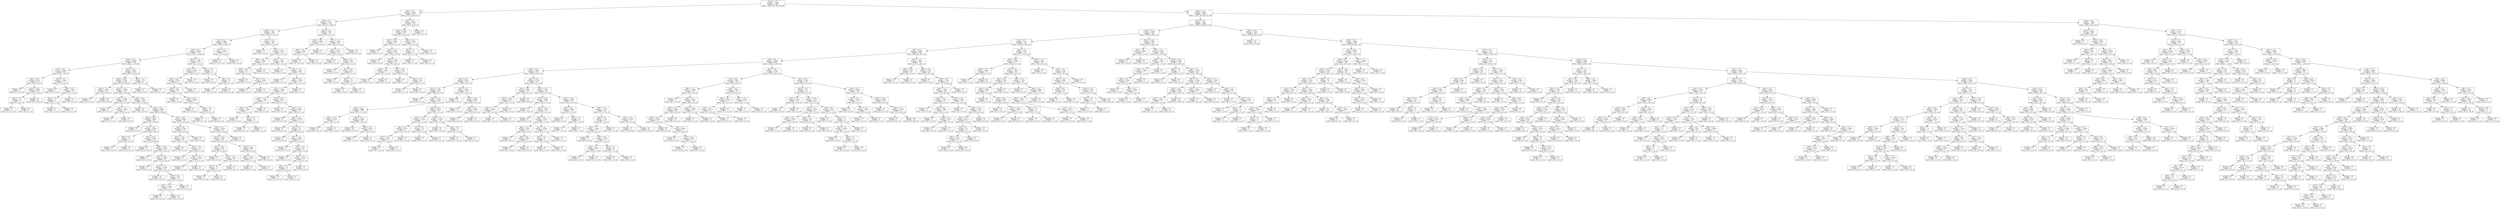 digraph Tree {
node [shape=box] ;
0 [label="X[12] <= -5.5\nentropy = 1.7686\nsamples = 2598\nvalue = [1282, 136, 704, 430, 46]"] ;
1 [label="X[0] <= 0.5\nentropy = 1.3304\nsamples = 350\nvalue = [103, 6, 26, 215, 0]"] ;
0 -> 1 [labeldistance=2.5, labelangle=45, headlabel="True"] ;
2 [label="X[6] <= 0.5\nentropy = 1.1319\nsamples = 312\nvalue = [103, 6, 4, 199, 0]"] ;
1 -> 2 ;
3 [label="X[12] <= -6.5\nentropy = 1.1031\nsamples = 275\nvalue = [78, 6, 4, 187, 0]"] ;
2 -> 3 ;
4 [label="X[2] <= 2.5\nentropy = 0.9649\nsamples = 216\nvalue = [48, 3, 3, 162, 0]"] ;
3 -> 4 ;
5 [label="X[1] <= 0.5\nentropy = 0.9043\nsamples = 213\nvalue = [47, 1, 3, 162, 0]"] ;
4 -> 5 ;
6 [label="X[4] <= -1.5\nentropy = 0.8038\nsamples = 200\nvalue = [44, 0, 1, 155, 0]"] ;
5 -> 6 ;
7 [label="X[3] <= 0.5\nentropy = 0.6496\nsamples = 52\nvalue = [6, 0, 1, 45, 0]"] ;
6 -> 7 ;
8 [label="X[8] <= -4.0\nentropy = 0.2812\nsamples = 41\nvalue = [2, 0, 0, 39, 0]"] ;
7 -> 8 ;
9 [label="entropy = 0.0\nsamples = 1\nvalue = [1, 0, 0, 0, 0]"] ;
8 -> 9 ;
10 [label="X[12] <= -18.5\nentropy = 0.1687\nsamples = 40\nvalue = [1, 0, 0, 39, 0]"] ;
8 -> 10 ;
11 [label="X[4] <= -3.5\nentropy = 1.0\nsamples = 2\nvalue = [1, 0, 0, 1, 0]"] ;
10 -> 11 ;
12 [label="entropy = 0.0\nsamples = 1\nvalue = [1, 0, 0, 0, 0]"] ;
11 -> 12 ;
13 [label="entropy = 0.0\nsamples = 1\nvalue = [0, 0, 0, 1, 0]"] ;
11 -> 13 ;
14 [label="entropy = 0.0\nsamples = 38\nvalue = [0, 0, 0, 38, 0]"] ;
10 -> 14 ;
15 [label="X[5] <= -1.0\nentropy = 1.3222\nsamples = 11\nvalue = [4, 0, 1, 6, 0]"] ;
7 -> 15 ;
16 [label="entropy = 0.0\nsamples = 3\nvalue = [3, 0, 0, 0, 0]"] ;
15 -> 16 ;
17 [label="X[4] <= -6.0\nentropy = 1.0613\nsamples = 8\nvalue = [1, 0, 1, 6, 0]"] ;
15 -> 17 ;
18 [label="X[6] <= -1.0\nentropy = 1.0\nsamples = 2\nvalue = [1, 0, 1, 0, 0]"] ;
17 -> 18 ;
19 [label="entropy = 0.0\nsamples = 1\nvalue = [0, 0, 1, 0, 0]"] ;
18 -> 19 ;
20 [label="entropy = 0.0\nsamples = 1\nvalue = [1, 0, 0, 0, 0]"] ;
18 -> 20 ;
21 [label="entropy = 0.0\nsamples = 6\nvalue = [0, 0, 0, 6, 0]"] ;
17 -> 21 ;
22 [label="X[7] <= 1.5\nentropy = 0.8218\nsamples = 148\nvalue = [38, 0, 0, 110, 0]"] ;
6 -> 22 ;
23 [label="X[12] <= -12.5\nentropy = 0.7822\nsamples = 142\nvalue = [33, 0, 0, 109, 0]"] ;
22 -> 23 ;
24 [label="X[6] <= -7.5\nentropy = 0.2762\nsamples = 21\nvalue = [1, 0, 0, 20, 0]"] ;
23 -> 24 ;
25 [label="entropy = 0.0\nsamples = 1\nvalue = [1, 0, 0, 0, 0]"] ;
24 -> 25 ;
26 [label="entropy = 0.0\nsamples = 20\nvalue = [0, 0, 0, 20, 0]"] ;
24 -> 26 ;
27 [label="X[12] <= -11.5\nentropy = 0.8334\nsamples = 121\nvalue = [32, 0, 0, 89, 0]"] ;
23 -> 27 ;
28 [label="X[3] <= -3.5\nentropy = 0.9799\nsamples = 12\nvalue = [7, 0, 0, 5, 0]"] ;
27 -> 28 ;
29 [label="entropy = 0.0\nsamples = 3\nvalue = [0, 0, 0, 3, 0]"] ;
28 -> 29 ;
30 [label="X[2] <= -1.5\nentropy = 0.7642\nsamples = 9\nvalue = [7, 0, 0, 2, 0]"] ;
28 -> 30 ;
31 [label="entropy = 0.0\nsamples = 7\nvalue = [7, 0, 0, 0, 0]"] ;
30 -> 31 ;
32 [label="entropy = 0.0\nsamples = 2\nvalue = [0, 0, 0, 2, 0]"] ;
30 -> 32 ;
33 [label="X[5] <= -2.5\nentropy = 0.7769\nsamples = 109\nvalue = [25, 0, 0, 84, 0]"] ;
27 -> 33 ;
34 [label="entropy = 0.0\nsamples = 16\nvalue = [0, 0, 0, 16, 0]"] ;
33 -> 34 ;
35 [label="X[2] <= -0.5\nentropy = 0.8398\nsamples = 93\nvalue = [25, 0, 0, 68, 0]"] ;
33 -> 35 ;
36 [label="X[12] <= -10.5\nentropy = 0.6052\nsamples = 54\nvalue = [8, 0, 0, 46, 0]"] ;
35 -> 36 ;
37 [label="entropy = 0.0\nsamples = 2\nvalue = [2, 0, 0, 0, 0]"] ;
36 -> 37 ;
38 [label="X[1] <= -3.5\nentropy = 0.5159\nsamples = 52\nvalue = [6, 0, 0, 46, 0]"] ;
36 -> 38 ;
39 [label="X[5] <= 0.5\nentropy = 1.0\nsamples = 4\nvalue = [2, 0, 0, 2, 0]"] ;
38 -> 39 ;
40 [label="entropy = 0.0\nsamples = 2\nvalue = [0, 0, 0, 2, 0]"] ;
39 -> 40 ;
41 [label="entropy = 0.0\nsamples = 2\nvalue = [2, 0, 0, 0, 0]"] ;
39 -> 41 ;
42 [label="X[1] <= -0.5\nentropy = 0.4138\nsamples = 48\nvalue = [4, 0, 0, 44, 0]"] ;
38 -> 42 ;
43 [label="entropy = 0.0\nsamples = 14\nvalue = [0, 0, 0, 14, 0]"] ;
42 -> 43 ;
44 [label="X[6] <= -4.0\nentropy = 0.5226\nsamples = 34\nvalue = [4, 0, 0, 30, 0]"] ;
42 -> 44 ;
45 [label="entropy = 0.0\nsamples = 1\nvalue = [1, 0, 0, 0, 0]"] ;
44 -> 45 ;
46 [label="X[7] <= -4.5\nentropy = 0.4395\nsamples = 33\nvalue = [3, 0, 0, 30, 0]"] ;
44 -> 46 ;
47 [label="entropy = 0.0\nsamples = 1\nvalue = [1, 0, 0, 0, 0]"] ;
46 -> 47 ;
48 [label="X[12] <= -7.5\nentropy = 0.3373\nsamples = 32\nvalue = [2, 0, 0, 30, 0]"] ;
46 -> 48 ;
49 [label="entropy = 0.0\nsamples = 20\nvalue = [0, 0, 0, 20, 0]"] ;
48 -> 49 ;
50 [label="X[8] <= 0.5\nentropy = 0.65\nsamples = 12\nvalue = [2, 0, 0, 10, 0]"] ;
48 -> 50 ;
51 [label="X[3] <= -3.5\nentropy = 0.4395\nsamples = 11\nvalue = [1, 0, 0, 10, 0]"] ;
50 -> 51 ;
52 [label="entropy = 0.0\nsamples = 1\nvalue = [1, 0, 0, 0, 0]"] ;
51 -> 52 ;
53 [label="entropy = 0.0\nsamples = 10\nvalue = [0, 0, 0, 10, 0]"] ;
51 -> 53 ;
54 [label="entropy = 0.0\nsamples = 1\nvalue = [1, 0, 0, 0, 0]"] ;
50 -> 54 ;
55 [label="X[7] <= -0.5\nentropy = 0.9881\nsamples = 39\nvalue = [17, 0, 0, 22, 0]"] ;
35 -> 55 ;
56 [label="X[8] <= 0.5\nentropy = 0.7219\nsamples = 15\nvalue = [3, 0, 0, 12, 0]"] ;
55 -> 56 ;
57 [label="X[12] <= -7.5\nentropy = 0.5917\nsamples = 14\nvalue = [2, 0, 0, 12, 0]"] ;
56 -> 57 ;
58 [label="entropy = 0.0\nsamples = 9\nvalue = [0, 0, 0, 9, 0]"] ;
57 -> 58 ;
59 [label="X[1] <= -1.5\nentropy = 0.971\nsamples = 5\nvalue = [2, 0, 0, 3, 0]"] ;
57 -> 59 ;
60 [label="entropy = 0.0\nsamples = 2\nvalue = [0, 0, 0, 2, 0]"] ;
59 -> 60 ;
61 [label="X[8] <= -1.5\nentropy = 0.9183\nsamples = 3\nvalue = [2, 0, 0, 1, 0]"] ;
59 -> 61 ;
62 [label="entropy = 0.0\nsamples = 1\nvalue = [0, 0, 0, 1, 0]"] ;
61 -> 62 ;
63 [label="entropy = 0.0\nsamples = 2\nvalue = [2, 0, 0, 0, 0]"] ;
61 -> 63 ;
64 [label="entropy = 0.0\nsamples = 1\nvalue = [1, 0, 0, 0, 0]"] ;
56 -> 64 ;
65 [label="X[2] <= 1.0\nentropy = 0.9799\nsamples = 24\nvalue = [14, 0, 0, 10, 0]"] ;
55 -> 65 ;
66 [label="X[12] <= -7.5\nentropy = 0.9457\nsamples = 22\nvalue = [14, 0, 0, 8, 0]"] ;
65 -> 66 ;
67 [label="X[3] <= -2.5\nentropy = 0.994\nsamples = 11\nvalue = [5, 0, 0, 6, 0]"] ;
66 -> 67 ;
68 [label="entropy = 0.0\nsamples = 3\nvalue = [3, 0, 0, 0, 0]"] ;
67 -> 68 ;
69 [label="X[1] <= -0.5\nentropy = 0.8113\nsamples = 8\nvalue = [2, 0, 0, 6, 0]"] ;
67 -> 69 ;
70 [label="X[12] <= -9.0\nentropy = 1.0\nsamples = 4\nvalue = [2, 0, 0, 2, 0]"] ;
69 -> 70 ;
71 [label="entropy = 0.0\nsamples = 2\nvalue = [0, 0, 0, 2, 0]"] ;
70 -> 71 ;
72 [label="entropy = 0.0\nsamples = 2\nvalue = [2, 0, 0, 0, 0]"] ;
70 -> 72 ;
73 [label="entropy = 0.0\nsamples = 4\nvalue = [0, 0, 0, 4, 0]"] ;
69 -> 73 ;
74 [label="X[3] <= -1.5\nentropy = 0.684\nsamples = 11\nvalue = [9, 0, 0, 2, 0]"] ;
66 -> 74 ;
75 [label="X[6] <= -0.5\nentropy = 0.9183\nsamples = 3\nvalue = [1, 0, 0, 2, 0]"] ;
74 -> 75 ;
76 [label="entropy = 0.0\nsamples = 2\nvalue = [0, 0, 0, 2, 0]"] ;
75 -> 76 ;
77 [label="entropy = 0.0\nsamples = 1\nvalue = [1, 0, 0, 0, 0]"] ;
75 -> 77 ;
78 [label="entropy = 0.0\nsamples = 8\nvalue = [8, 0, 0, 0, 0]"] ;
74 -> 78 ;
79 [label="entropy = 0.0\nsamples = 2\nvalue = [0, 0, 0, 2, 0]"] ;
65 -> 79 ;
80 [label="X[6] <= -1.0\nentropy = 0.65\nsamples = 6\nvalue = [5, 0, 0, 1, 0]"] ;
22 -> 80 ;
81 [label="entropy = 0.0\nsamples = 5\nvalue = [5, 0, 0, 0, 0]"] ;
80 -> 81 ;
82 [label="entropy = 0.0\nsamples = 1\nvalue = [0, 0, 0, 1, 0]"] ;
80 -> 82 ;
83 [label="X[12] <= -7.5\nentropy = 1.6692\nsamples = 13\nvalue = [3, 1, 2, 7, 0]"] ;
5 -> 83 ;
84 [label="X[4] <= 0.5\nentropy = 0.9183\nsamples = 9\nvalue = [3, 0, 0, 6, 0]"] ;
83 -> 84 ;
85 [label="X[0] <= -2.5\nentropy = 0.8113\nsamples = 8\nvalue = [2, 0, 0, 6, 0]"] ;
84 -> 85 ;
86 [label="X[0] <= -5.0\nentropy = 0.971\nsamples = 5\nvalue = [2, 0, 0, 3, 0]"] ;
85 -> 86 ;
87 [label="entropy = 0.0\nsamples = 2\nvalue = [0, 0, 0, 2, 0]"] ;
86 -> 87 ;
88 [label="X[3] <= -0.5\nentropy = 0.9183\nsamples = 3\nvalue = [2, 0, 0, 1, 0]"] ;
86 -> 88 ;
89 [label="entropy = 0.0\nsamples = 1\nvalue = [1, 0, 0, 0, 0]"] ;
88 -> 89 ;
90 [label="X[0] <= -3.5\nentropy = 1.0\nsamples = 2\nvalue = [1, 0, 0, 1, 0]"] ;
88 -> 90 ;
91 [label="entropy = 0.0\nsamples = 1\nvalue = [0, 0, 0, 1, 0]"] ;
90 -> 91 ;
92 [label="entropy = 0.0\nsamples = 1\nvalue = [1, 0, 0, 0, 0]"] ;
90 -> 92 ;
93 [label="entropy = 0.0\nsamples = 3\nvalue = [0, 0, 0, 3, 0]"] ;
85 -> 93 ;
94 [label="entropy = 0.0\nsamples = 1\nvalue = [1, 0, 0, 0, 0]"] ;
84 -> 94 ;
95 [label="X[5] <= -0.5\nentropy = 1.5\nsamples = 4\nvalue = [0, 1, 2, 1, 0]"] ;
83 -> 95 ;
96 [label="entropy = 0.0\nsamples = 2\nvalue = [0, 0, 2, 0, 0]"] ;
95 -> 96 ;
97 [label="X[8] <= 0.5\nentropy = 1.0\nsamples = 2\nvalue = [0, 1, 0, 1, 0]"] ;
95 -> 97 ;
98 [label="entropy = 0.0\nsamples = 1\nvalue = [0, 1, 0, 0, 0]"] ;
97 -> 98 ;
99 [label="entropy = 0.0\nsamples = 1\nvalue = [0, 0, 0, 1, 0]"] ;
97 -> 99 ;
100 [label="X[3] <= 0.5\nentropy = 0.9183\nsamples = 3\nvalue = [1, 2, 0, 0, 0]"] ;
4 -> 100 ;
101 [label="entropy = 0.0\nsamples = 1\nvalue = [1, 0, 0, 0, 0]"] ;
100 -> 101 ;
102 [label="entropy = 0.0\nsamples = 2\nvalue = [0, 2, 0, 0, 0]"] ;
100 -> 102 ;
103 [label="X[7] <= -5.0\nentropy = 1.3393\nsamples = 59\nvalue = [30, 3, 1, 25, 0]"] ;
3 -> 103 ;
104 [label="entropy = 0.0\nsamples = 2\nvalue = [0, 2, 0, 0, 0]"] ;
103 -> 104 ;
105 [label="X[0] <= -1.5\nentropy = 1.2135\nsamples = 57\nvalue = [30, 1, 1, 25, 0]"] ;
103 -> 105 ;
106 [label="X[6] <= -0.5\nentropy = 0.5436\nsamples = 16\nvalue = [14, 0, 0, 2, 0]"] ;
105 -> 106 ;
107 [label="X[6] <= -2.5\nentropy = 0.971\nsamples = 5\nvalue = [3, 0, 0, 2, 0]"] ;
106 -> 107 ;
108 [label="entropy = 0.0\nsamples = 2\nvalue = [2, 0, 0, 0, 0]"] ;
107 -> 108 ;
109 [label="X[2] <= -1.0\nentropy = 0.9183\nsamples = 3\nvalue = [1, 0, 0, 2, 0]"] ;
107 -> 109 ;
110 [label="entropy = 0.0\nsamples = 1\nvalue = [1, 0, 0, 0, 0]"] ;
109 -> 110 ;
111 [label="entropy = 0.0\nsamples = 2\nvalue = [0, 0, 0, 2, 0]"] ;
109 -> 111 ;
112 [label="entropy = 0.0\nsamples = 11\nvalue = [11, 0, 0, 0, 0]"] ;
106 -> 112 ;
113 [label="X[1] <= -2.5\nentropy = 1.259\nsamples = 41\nvalue = [16, 1, 1, 23, 0]"] ;
105 -> 113 ;
114 [label="entropy = 0.0\nsamples = 5\nvalue = [5, 0, 0, 0, 0]"] ;
113 -> 114 ;
115 [label="X[3] <= -1.5\nentropy = 1.2228\nsamples = 36\nvalue = [11, 1, 1, 23, 0]"] ;
113 -> 115 ;
116 [label="entropy = 0.0\nsamples = 11\nvalue = [0, 0, 0, 11, 0]"] ;
115 -> 116 ;
117 [label="X[4] <= 3.0\nentropy = 1.4009\nsamples = 25\nvalue = [11, 1, 1, 12, 0]"] ;
115 -> 117 ;
118 [label="X[5] <= -1.5\nentropy = 1.2069\nsamples = 24\nvalue = [11, 0, 1, 12, 0]"] ;
117 -> 118 ;
119 [label="X[6] <= -0.5\nentropy = 1.1488\nsamples = 7\nvalue = [1, 0, 1, 5, 0]"] ;
118 -> 119 ;
120 [label="X[4] <= -0.5\nentropy = 1.585\nsamples = 3\nvalue = [1, 0, 1, 1, 0]"] ;
119 -> 120 ;
121 [label="entropy = 0.0\nsamples = 1\nvalue = [1, 0, 0, 0, 0]"] ;
120 -> 121 ;
122 [label="X[1] <= 0.0\nentropy = 1.0\nsamples = 2\nvalue = [0, 0, 1, 1, 0]"] ;
120 -> 122 ;
123 [label="entropy = 0.0\nsamples = 1\nvalue = [0, 0, 0, 1, 0]"] ;
122 -> 123 ;
124 [label="entropy = 0.0\nsamples = 1\nvalue = [0, 0, 1, 0, 0]"] ;
122 -> 124 ;
125 [label="entropy = 0.0\nsamples = 4\nvalue = [0, 0, 0, 4, 0]"] ;
119 -> 125 ;
126 [label="X[8] <= -0.5\nentropy = 0.9774\nsamples = 17\nvalue = [10, 0, 0, 7, 0]"] ;
118 -> 126 ;
127 [label="entropy = 0.0\nsamples = 2\nvalue = [0, 0, 0, 2, 0]"] ;
126 -> 127 ;
128 [label="X[2] <= -3.5\nentropy = 0.9183\nsamples = 15\nvalue = [10, 0, 0, 5, 0]"] ;
126 -> 128 ;
129 [label="entropy = 0.0\nsamples = 3\nvalue = [3, 0, 0, 0, 0]"] ;
128 -> 129 ;
130 [label="X[4] <= -3.5\nentropy = 0.9799\nsamples = 12\nvalue = [7, 0, 0, 5, 0]"] ;
128 -> 130 ;
131 [label="entropy = 0.0\nsamples = 2\nvalue = [2, 0, 0, 0, 0]"] ;
130 -> 131 ;
132 [label="X[7] <= -2.5\nentropy = 1.0\nsamples = 10\nvalue = [5, 0, 0, 5, 0]"] ;
130 -> 132 ;
133 [label="entropy = 0.0\nsamples = 2\nvalue = [2, 0, 0, 0, 0]"] ;
132 -> 133 ;
134 [label="X[1] <= -1.5\nentropy = 0.9544\nsamples = 8\nvalue = [3, 0, 0, 5, 0]"] ;
132 -> 134 ;
135 [label="entropy = 0.0\nsamples = 3\nvalue = [0, 0, 0, 3, 0]"] ;
134 -> 135 ;
136 [label="X[7] <= -1.5\nentropy = 0.971\nsamples = 5\nvalue = [3, 0, 0, 2, 0]"] ;
134 -> 136 ;
137 [label="entropy = 0.0\nsamples = 1\nvalue = [0, 0, 0, 1, 0]"] ;
136 -> 137 ;
138 [label="X[6] <= -1.5\nentropy = 0.8113\nsamples = 4\nvalue = [3, 0, 0, 1, 0]"] ;
136 -> 138 ;
139 [label="X[5] <= -0.5\nentropy = 1.0\nsamples = 2\nvalue = [1, 0, 0, 1, 0]"] ;
138 -> 139 ;
140 [label="entropy = 0.0\nsamples = 1\nvalue = [1, 0, 0, 0, 0]"] ;
139 -> 140 ;
141 [label="entropy = 0.0\nsamples = 1\nvalue = [0, 0, 0, 1, 0]"] ;
139 -> 141 ;
142 [label="entropy = 0.0\nsamples = 2\nvalue = [2, 0, 0, 0, 0]"] ;
138 -> 142 ;
143 [label="entropy = 0.0\nsamples = 1\nvalue = [0, 1, 0, 0, 0]"] ;
117 -> 143 ;
144 [label="X[5] <= -1.5\nentropy = 0.909\nsamples = 37\nvalue = [25, 0, 0, 12, 0]"] ;
2 -> 144 ;
145 [label="X[12] <= -6.5\nentropy = 0.8454\nsamples = 11\nvalue = [3, 0, 0, 8, 0]"] ;
144 -> 145 ;
146 [label="X[0] <= -3.5\nentropy = 0.5033\nsamples = 9\nvalue = [1, 0, 0, 8, 0]"] ;
145 -> 146 ;
147 [label="entropy = 0.0\nsamples = 1\nvalue = [1, 0, 0, 0, 0]"] ;
146 -> 147 ;
148 [label="entropy = 0.0\nsamples = 8\nvalue = [0, 0, 0, 8, 0]"] ;
146 -> 148 ;
149 [label="entropy = 0.0\nsamples = 2\nvalue = [2, 0, 0, 0, 0]"] ;
145 -> 149 ;
150 [label="X[1] <= -1.5\nentropy = 0.6194\nsamples = 26\nvalue = [22, 0, 0, 4, 0]"] ;
144 -> 150 ;
151 [label="X[2] <= -2.5\nentropy = 0.8113\nsamples = 16\nvalue = [12, 0, 0, 4, 0]"] ;
150 -> 151 ;
152 [label="entropy = 0.0\nsamples = 6\nvalue = [6, 0, 0, 0, 0]"] ;
151 -> 152 ;
153 [label="X[3] <= -3.0\nentropy = 0.971\nsamples = 10\nvalue = [6, 0, 0, 4, 0]"] ;
151 -> 153 ;
154 [label="entropy = 0.0\nsamples = 2\nvalue = [0, 0, 0, 2, 0]"] ;
153 -> 154 ;
155 [label="X[1] <= -4.5\nentropy = 0.8113\nsamples = 8\nvalue = [6, 0, 0, 2, 0]"] ;
153 -> 155 ;
156 [label="entropy = 0.0\nsamples = 4\nvalue = [4, 0, 0, 0, 0]"] ;
155 -> 156 ;
157 [label="X[7] <= -1.5\nentropy = 1.0\nsamples = 4\nvalue = [2, 0, 0, 2, 0]"] ;
155 -> 157 ;
158 [label="entropy = 0.0\nsamples = 2\nvalue = [2, 0, 0, 0, 0]"] ;
157 -> 158 ;
159 [label="entropy = 0.0\nsamples = 2\nvalue = [0, 0, 0, 2, 0]"] ;
157 -> 159 ;
160 [label="entropy = 0.0\nsamples = 10\nvalue = [10, 0, 0, 0, 0]"] ;
150 -> 160 ;
161 [label="X[7] <= 0.5\nentropy = 0.9819\nsamples = 38\nvalue = [0, 0, 22, 16, 0]"] ;
1 -> 161 ;
162 [label="X[12] <= -6.5\nentropy = 0.9367\nsamples = 34\nvalue = [0, 0, 22, 12, 0]"] ;
161 -> 162 ;
163 [label="X[4] <= -5.5\nentropy = 0.9984\nsamples = 21\nvalue = [0, 0, 10, 11, 0]"] ;
162 -> 163 ;
164 [label="entropy = 0.0\nsamples = 3\nvalue = [0, 0, 0, 3, 0]"] ;
163 -> 164 ;
165 [label="X[4] <= -2.5\nentropy = 0.9911\nsamples = 18\nvalue = [0, 0, 10, 8, 0]"] ;
163 -> 165 ;
166 [label="entropy = 0.0\nsamples = 4\nvalue = [0, 0, 4, 0, 0]"] ;
165 -> 166 ;
167 [label="X[5] <= -1.5\nentropy = 0.9852\nsamples = 14\nvalue = [0, 0, 6, 8, 0]"] ;
165 -> 167 ;
168 [label="X[6] <= 1.0\nentropy = 0.5917\nsamples = 7\nvalue = [0, 0, 1, 6, 0]"] ;
167 -> 168 ;
169 [label="entropy = 0.0\nsamples = 6\nvalue = [0, 0, 0, 6, 0]"] ;
168 -> 169 ;
170 [label="entropy = 0.0\nsamples = 1\nvalue = [0, 0, 1, 0, 0]"] ;
168 -> 170 ;
171 [label="X[3] <= -5.0\nentropy = 0.8631\nsamples = 7\nvalue = [0, 0, 5, 2, 0]"] ;
167 -> 171 ;
172 [label="entropy = 0.0\nsamples = 1\nvalue = [0, 0, 0, 1, 0]"] ;
171 -> 172 ;
173 [label="X[2] <= -3.0\nentropy = 0.65\nsamples = 6\nvalue = [0, 0, 5, 1, 0]"] ;
171 -> 173 ;
174 [label="entropy = 0.0\nsamples = 1\nvalue = [0, 0, 0, 1, 0]"] ;
173 -> 174 ;
175 [label="entropy = 0.0\nsamples = 5\nvalue = [0, 0, 5, 0, 0]"] ;
173 -> 175 ;
176 [label="X[8] <= -2.0\nentropy = 0.3912\nsamples = 13\nvalue = [0, 0, 12, 1, 0]"] ;
162 -> 176 ;
177 [label="X[0] <= 1.5\nentropy = 1.0\nsamples = 2\nvalue = [0, 0, 1, 1, 0]"] ;
176 -> 177 ;
178 [label="entropy = 0.0\nsamples = 1\nvalue = [0, 0, 1, 0, 0]"] ;
177 -> 178 ;
179 [label="entropy = 0.0\nsamples = 1\nvalue = [0, 0, 0, 1, 0]"] ;
177 -> 179 ;
180 [label="entropy = 0.0\nsamples = 11\nvalue = [0, 0, 11, 0, 0]"] ;
176 -> 180 ;
181 [label="entropy = 0.0\nsamples = 4\nvalue = [0, 0, 0, 4, 0]"] ;
161 -> 181 ;
182 [label="X[12] <= 5.5\nentropy = 1.6863\nsamples = 2248\nvalue = [1179, 130, 678, 215, 46]"] ;
0 -> 182 [labeldistance=2.5, labelangle=-45, headlabel="False"] ;
183 [label="X[12] <= -0.5\nentropy = 1.381\nsamples = 1898\nvalue = [1076, 124, 652, 0, 46]"] ;
182 -> 183 ;
184 [label="X[0] <= 0.5\nentropy = 1.2466\nsamples = 926\nvalue = [538, 62, 326, 0, 0]"] ;
183 -> 184 ;
185 [label="X[1] <= 0.5\nentropy = 1.121\nsamples = 751\nvalue = [528, 57, 166, 0, 0]"] ;
184 -> 185 ;
186 [label="X[2] <= 1.5\nentropy = 0.9586\nsamples = 634\nvalue = [491, 38, 105, 0, 0]"] ;
185 -> 186 ;
187 [label="X[3] <= 0.5\nentropy = 0.8338\nsamples = 582\nvalue = [476, 27, 79, 0, 0]"] ;
186 -> 187 ;
188 [label="X[4] <= 0.5\nentropy = 0.5983\nsamples = 453\nvalue = [403, 15, 35, 0, 0]"] ;
187 -> 188 ;
189 [label="X[2] <= 0.5\nentropy = 0.3736\nsamples = 360\nvalue = [338, 4, 18, 0, 0]"] ;
188 -> 189 ;
190 [label="X[11] <= -1.0\nentropy = 0.1977\nsamples = 312\nvalue = [304, 4, 4, 0, 0]"] ;
189 -> 190 ;
191 [label="entropy = 0.0\nsamples = 2\nvalue = [0, 0, 2, 0, 0]"] ;
190 -> 191 ;
192 [label="X[6] <= 1.5\nentropy = 0.1556\nsamples = 310\nvalue = [304, 4, 2, 0, 0]"] ;
190 -> 192 ;
193 [label="X[8] <= -2.5\nentropy = 0.0685\nsamples = 279\nvalue = [277, 1, 1, 0, 0]"] ;
192 -> 193 ;
194 [label="X[8] <= -3.5\nentropy = 0.9183\nsamples = 3\nvalue = [2, 0, 1, 0, 0]"] ;
193 -> 194 ;
195 [label="entropy = 0.0\nsamples = 2\nvalue = [2, 0, 0, 0, 0]"] ;
194 -> 195 ;
196 [label="entropy = 0.0\nsamples = 1\nvalue = [0, 0, 1, 0, 0]"] ;
194 -> 196 ;
197 [label="X[5] <= 2.5\nentropy = 0.0346\nsamples = 276\nvalue = [275, 1, 0, 0, 0]"] ;
193 -> 197 ;
198 [label="entropy = 0.0\nsamples = 272\nvalue = [272, 0, 0, 0, 0]"] ;
197 -> 198 ;
199 [label="X[12] <= -2.0\nentropy = 0.8113\nsamples = 4\nvalue = [3, 1, 0, 0, 0]"] ;
197 -> 199 ;
200 [label="entropy = 0.0\nsamples = 1\nvalue = [0, 1, 0, 0, 0]"] ;
199 -> 200 ;
201 [label="entropy = 0.0\nsamples = 3\nvalue = [3, 0, 0, 0, 0]"] ;
199 -> 201 ;
202 [label="X[8] <= -0.5\nentropy = 0.6595\nsamples = 31\nvalue = [27, 3, 1, 0, 0]"] ;
192 -> 202 ;
203 [label="X[0] <= -0.5\nentropy = 1.3788\nsamples = 7\nvalue = [4, 2, 1, 0, 0]"] ;
202 -> 203 ;
204 [label="X[5] <= 0.5\nentropy = 0.971\nsamples = 5\nvalue = [3, 2, 0, 0, 0]"] ;
203 -> 204 ;
205 [label="X[4] <= -0.5\nentropy = 0.8113\nsamples = 4\nvalue = [3, 1, 0, 0, 0]"] ;
204 -> 205 ;
206 [label="entropy = 0.0\nsamples = 1\nvalue = [0, 1, 0, 0, 0]"] ;
205 -> 206 ;
207 [label="entropy = 0.0\nsamples = 3\nvalue = [3, 0, 0, 0, 0]"] ;
205 -> 207 ;
208 [label="entropy = 0.0\nsamples = 1\nvalue = [0, 1, 0, 0, 0]"] ;
204 -> 208 ;
209 [label="X[7] <= -0.5\nentropy = 1.0\nsamples = 2\nvalue = [1, 0, 1, 0, 0]"] ;
203 -> 209 ;
210 [label="entropy = 0.0\nsamples = 1\nvalue = [0, 0, 1, 0, 0]"] ;
209 -> 210 ;
211 [label="entropy = 0.0\nsamples = 1\nvalue = [1, 0, 0, 0, 0]"] ;
209 -> 211 ;
212 [label="X[5] <= 1.5\nentropy = 0.2499\nsamples = 24\nvalue = [23, 1, 0, 0, 0]"] ;
202 -> 212 ;
213 [label="entropy = 0.0\nsamples = 22\nvalue = [22, 0, 0, 0, 0]"] ;
212 -> 213 ;
214 [label="X[0] <= -0.5\nentropy = 1.0\nsamples = 2\nvalue = [1, 1, 0, 0, 0]"] ;
212 -> 214 ;
215 [label="entropy = 0.0\nsamples = 1\nvalue = [0, 1, 0, 0, 0]"] ;
214 -> 215 ;
216 [label="entropy = 0.0\nsamples = 1\nvalue = [1, 0, 0, 0, 0]"] ;
214 -> 216 ;
217 [label="X[1] <= -0.5\nentropy = 0.8709\nsamples = 48\nvalue = [34, 0, 14, 0, 0]"] ;
189 -> 217 ;
218 [label="entropy = 0.0\nsamples = 19\nvalue = [19, 0, 0, 0, 0]"] ;
217 -> 218 ;
219 [label="X[0] <= -0.5\nentropy = 0.9991\nsamples = 29\nvalue = [15, 0, 14, 0, 0]"] ;
217 -> 219 ;
220 [label="entropy = 0.0\nsamples = 13\nvalue = [13, 0, 0, 0, 0]"] ;
219 -> 220 ;
221 [label="X[9] <= -0.5\nentropy = 0.5436\nsamples = 16\nvalue = [2, 0, 14, 0, 0]"] ;
219 -> 221 ;
222 [label="entropy = 0.0\nsamples = 2\nvalue = [2, 0, 0, 0, 0]"] ;
221 -> 222 ;
223 [label="entropy = 0.0\nsamples = 14\nvalue = [0, 0, 14, 0, 0]"] ;
221 -> 223 ;
224 [label="X[3] <= -0.5\nentropy = 1.1736\nsamples = 93\nvalue = [65, 11, 17, 0, 0]"] ;
188 -> 224 ;
225 [label="X[7] <= -0.5\nentropy = 0.4587\nsamples = 31\nvalue = [28, 3, 0, 0, 0]"] ;
224 -> 225 ;
226 [label="X[12] <= -2.5\nentropy = 0.9183\nsamples = 9\nvalue = [6, 3, 0, 0, 0]"] ;
225 -> 226 ;
227 [label="X[8] <= -1.0\nentropy = 0.5917\nsamples = 7\nvalue = [6, 1, 0, 0, 0]"] ;
226 -> 227 ;
228 [label="entropy = 0.0\nsamples = 1\nvalue = [0, 1, 0, 0, 0]"] ;
227 -> 228 ;
229 [label="entropy = 0.0\nsamples = 6\nvalue = [6, 0, 0, 0, 0]"] ;
227 -> 229 ;
230 [label="entropy = 0.0\nsamples = 2\nvalue = [0, 2, 0, 0, 0]"] ;
226 -> 230 ;
231 [label="entropy = 0.0\nsamples = 22\nvalue = [22, 0, 0, 0, 0]"] ;
225 -> 231 ;
232 [label="X[1] <= -0.5\nentropy = 1.3375\nsamples = 62\nvalue = [37, 8, 17, 0, 0]"] ;
224 -> 232 ;
233 [label="X[5] <= -0.5\nentropy = 0.9401\nsamples = 29\nvalue = [22, 6, 1, 0, 0]"] ;
232 -> 233 ;
234 [label="entropy = 0.0\nsamples = 11\nvalue = [11, 0, 0, 0, 0]"] ;
233 -> 234 ;
235 [label="X[0] <= -0.5\nentropy = 1.1942\nsamples = 18\nvalue = [11, 6, 1, 0, 0]"] ;
233 -> 235 ;
236 [label="entropy = 0.0\nsamples = 5\nvalue = [5, 0, 0, 0, 0]"] ;
235 -> 236 ;
237 [label="X[4] <= 2.5\nentropy = 1.3143\nsamples = 13\nvalue = [6, 6, 1, 0, 0]"] ;
235 -> 237 ;
238 [label="X[8] <= -1.0\nentropy = 0.971\nsamples = 10\nvalue = [6, 4, 0, 0, 0]"] ;
237 -> 238 ;
239 [label="entropy = 0.0\nsamples = 3\nvalue = [0, 3, 0, 0, 0]"] ;
238 -> 239 ;
240 [label="X[7] <= -2.0\nentropy = 0.5917\nsamples = 7\nvalue = [6, 1, 0, 0, 0]"] ;
238 -> 240 ;
241 [label="entropy = 0.0\nsamples = 1\nvalue = [0, 1, 0, 0, 0]"] ;
240 -> 241 ;
242 [label="entropy = 0.0\nsamples = 6\nvalue = [6, 0, 0, 0, 0]"] ;
240 -> 242 ;
243 [label="X[1] <= -1.5\nentropy = 0.9183\nsamples = 3\nvalue = [0, 2, 1, 0, 0]"] ;
237 -> 243 ;
244 [label="X[7] <= -0.5\nentropy = 1.0\nsamples = 2\nvalue = [0, 1, 1, 0, 0]"] ;
243 -> 244 ;
245 [label="entropy = 0.0\nsamples = 1\nvalue = [0, 0, 1, 0, 0]"] ;
244 -> 245 ;
246 [label="entropy = 0.0\nsamples = 1\nvalue = [0, 1, 0, 0, 0]"] ;
244 -> 246 ;
247 [label="entropy = 0.0\nsamples = 1\nvalue = [0, 1, 0, 0, 0]"] ;
243 -> 247 ;
248 [label="X[2] <= -0.5\nentropy = 1.2685\nsamples = 33\nvalue = [15, 2, 16, 0, 0]"] ;
232 -> 248 ;
249 [label="X[4] <= 3.0\nentropy = 0.9219\nsamples = 10\nvalue = [8, 1, 1, 0, 0]"] ;
248 -> 249 ;
250 [label="entropy = 0.0\nsamples = 8\nvalue = [8, 0, 0, 0, 0]"] ;
249 -> 250 ;
251 [label="X[2] <= -1.5\nentropy = 1.0\nsamples = 2\nvalue = [0, 1, 1, 0, 0]"] ;
249 -> 251 ;
252 [label="entropy = 0.0\nsamples = 1\nvalue = [0, 1, 0, 0, 0]"] ;
251 -> 252 ;
253 [label="entropy = 0.0\nsamples = 1\nvalue = [0, 0, 1, 0, 0]"] ;
251 -> 253 ;
254 [label="X[0] <= -0.5\nentropy = 1.1212\nsamples = 23\nvalue = [7, 1, 15, 0, 0]"] ;
248 -> 254 ;
255 [label="X[4] <= 2.5\nentropy = 1.325\nsamples = 12\nvalue = [6, 1, 5, 0, 0]"] ;
254 -> 255 ;
256 [label="X[0] <= -1.5\nentropy = 1.2244\nsamples = 9\nvalue = [6, 1, 2, 0, 0]"] ;
255 -> 256 ;
257 [label="entropy = 0.0\nsamples = 4\nvalue = [4, 0, 0, 0, 0]"] ;
256 -> 257 ;
258 [label="X[5] <= 0.5\nentropy = 1.5219\nsamples = 5\nvalue = [2, 1, 2, 0, 0]"] ;
256 -> 258 ;
259 [label="X[4] <= 1.5\nentropy = 0.9183\nsamples = 3\nvalue = [2, 0, 1, 0, 0]"] ;
258 -> 259 ;
260 [label="entropy = 0.0\nsamples = 2\nvalue = [2, 0, 0, 0, 0]"] ;
259 -> 260 ;
261 [label="entropy = 0.0\nsamples = 1\nvalue = [0, 0, 1, 0, 0]"] ;
259 -> 261 ;
262 [label="X[7] <= -1.5\nentropy = 1.0\nsamples = 2\nvalue = [0, 1, 1, 0, 0]"] ;
258 -> 262 ;
263 [label="entropy = 0.0\nsamples = 1\nvalue = [0, 1, 0, 0, 0]"] ;
262 -> 263 ;
264 [label="entropy = 0.0\nsamples = 1\nvalue = [0, 0, 1, 0, 0]"] ;
262 -> 264 ;
265 [label="entropy = 0.0\nsamples = 3\nvalue = [0, 0, 3, 0, 0]"] ;
255 -> 265 ;
266 [label="X[9] <= -1.0\nentropy = 0.4395\nsamples = 11\nvalue = [1, 0, 10, 0, 0]"] ;
254 -> 266 ;
267 [label="entropy = 0.0\nsamples = 1\nvalue = [1, 0, 0, 0, 0]"] ;
266 -> 267 ;
268 [label="entropy = 0.0\nsamples = 10\nvalue = [0, 0, 10, 0, 0]"] ;
266 -> 268 ;
269 [label="X[0] <= -0.5\nentropy = 1.3128\nsamples = 129\nvalue = [73, 12, 44, 0, 0]"] ;
187 -> 269 ;
270 [label="X[4] <= 0.5\nentropy = 0.9318\nsamples = 54\nvalue = [43, 5, 6, 0, 0]"] ;
269 -> 270 ;
271 [label="X[8] <= -1.5\nentropy = 0.5928\nsamples = 44\nvalue = [39, 1, 4, 0, 0]"] ;
270 -> 271 ;
272 [label="entropy = 0.0\nsamples = 1\nvalue = [0, 1, 0, 0, 0]"] ;
271 -> 272 ;
273 [label="X[6] <= 1.5\nentropy = 0.4465\nsamples = 43\nvalue = [39, 0, 4, 0, 0]"] ;
271 -> 273 ;
274 [label="X[6] <= -0.5\nentropy = 0.2864\nsamples = 40\nvalue = [38, 0, 2, 0, 0]"] ;
273 -> 274 ;
275 [label="X[0] <= -1.5\nentropy = 0.6194\nsamples = 13\nvalue = [11, 0, 2, 0, 0]"] ;
274 -> 275 ;
276 [label="entropy = 0.0\nsamples = 6\nvalue = [6, 0, 0, 0, 0]"] ;
275 -> 276 ;
277 [label="X[3] <= 1.5\nentropy = 0.8631\nsamples = 7\nvalue = [5, 0, 2, 0, 0]"] ;
275 -> 277 ;
278 [label="entropy = 0.0\nsamples = 4\nvalue = [4, 0, 0, 0, 0]"] ;
277 -> 278 ;
279 [label="X[5] <= -1.5\nentropy = 0.9183\nsamples = 3\nvalue = [1, 0, 2, 0, 0]"] ;
277 -> 279 ;
280 [label="entropy = 0.0\nsamples = 1\nvalue = [1, 0, 0, 0, 0]"] ;
279 -> 280 ;
281 [label="entropy = 0.0\nsamples = 2\nvalue = [0, 0, 2, 0, 0]"] ;
279 -> 281 ;
282 [label="entropy = 0.0\nsamples = 27\nvalue = [27, 0, 0, 0, 0]"] ;
274 -> 282 ;
283 [label="X[12] <= -2.0\nentropy = 0.9183\nsamples = 3\nvalue = [1, 0, 2, 0, 0]"] ;
273 -> 283 ;
284 [label="entropy = 0.0\nsamples = 1\nvalue = [1, 0, 0, 0, 0]"] ;
283 -> 284 ;
285 [label="entropy = 0.0\nsamples = 2\nvalue = [0, 0, 2, 0, 0]"] ;
283 -> 285 ;
286 [label="X[2] <= 0.5\nentropy = 1.5219\nsamples = 10\nvalue = [4, 4, 2, 0, 0]"] ;
270 -> 286 ;
287 [label="X[6] <= 1.0\nentropy = 0.9852\nsamples = 7\nvalue = [4, 3, 0, 0, 0]"] ;
286 -> 287 ;
288 [label="X[4] <= 1.5\nentropy = 0.8113\nsamples = 4\nvalue = [1, 3, 0, 0, 0]"] ;
287 -> 288 ;
289 [label="entropy = 0.0\nsamples = 1\nvalue = [1, 0, 0, 0, 0]"] ;
288 -> 289 ;
290 [label="entropy = 0.0\nsamples = 3\nvalue = [0, 3, 0, 0, 0]"] ;
288 -> 290 ;
291 [label="entropy = 0.0\nsamples = 3\nvalue = [3, 0, 0, 0, 0]"] ;
287 -> 291 ;
292 [label="X[7] <= -2.0\nentropy = 0.9183\nsamples = 3\nvalue = [0, 1, 2, 0, 0]"] ;
286 -> 292 ;
293 [label="entropy = 0.0\nsamples = 1\nvalue = [0, 1, 0, 0, 0]"] ;
292 -> 293 ;
294 [label="entropy = 0.0\nsamples = 2\nvalue = [0, 0, 2, 0, 0]"] ;
292 -> 294 ;
295 [label="X[1] <= -0.5\nentropy = 1.3451\nsamples = 75\nvalue = [30, 7, 38, 0, 0]"] ;
269 -> 295 ;
296 [label="X[12] <= -2.5\nentropy = 1.35\nsamples = 31\nvalue = [19, 6, 6, 0, 0]"] ;
295 -> 296 ;
297 [label="X[3] <= 1.5\nentropy = 0.3912\nsamples = 13\nvalue = [12, 1, 0, 0, 0]"] ;
296 -> 297 ;
298 [label="entropy = 0.0\nsamples = 12\nvalue = [12, 0, 0, 0, 0]"] ;
297 -> 298 ;
299 [label="entropy = 0.0\nsamples = 1\nvalue = [0, 1, 0, 0, 0]"] ;
297 -> 299 ;
300 [label="X[7] <= -0.5\nentropy = 1.5715\nsamples = 18\nvalue = [7, 5, 6, 0, 0]"] ;
296 -> 300 ;
301 [label="X[7] <= -1.5\nentropy = 1.3516\nsamples = 9\nvalue = [1, 3, 5, 0, 0]"] ;
300 -> 301 ;
302 [label="X[6] <= -0.5\nentropy = 0.9183\nsamples = 3\nvalue = [1, 2, 0, 0, 0]"] ;
301 -> 302 ;
303 [label="entropy = 0.0\nsamples = 1\nvalue = [1, 0, 0, 0, 0]"] ;
302 -> 303 ;
304 [label="entropy = 0.0\nsamples = 2\nvalue = [0, 2, 0, 0, 0]"] ;
302 -> 304 ;
305 [label="X[6] <= -2.5\nentropy = 0.65\nsamples = 6\nvalue = [0, 1, 5, 0, 0]"] ;
301 -> 305 ;
306 [label="entropy = 0.0\nsamples = 1\nvalue = [0, 1, 0, 0, 0]"] ;
305 -> 306 ;
307 [label="entropy = 0.0\nsamples = 5\nvalue = [0, 0, 5, 0, 0]"] ;
305 -> 307 ;
308 [label="X[4] <= 0.5\nentropy = 1.2244\nsamples = 9\nvalue = [6, 2, 1, 0, 0]"] ;
300 -> 308 ;
309 [label="entropy = 0.0\nsamples = 5\nvalue = [5, 0, 0, 0, 0]"] ;
308 -> 309 ;
310 [label="X[3] <= 1.5\nentropy = 1.5\nsamples = 4\nvalue = [1, 2, 1, 0, 0]"] ;
308 -> 310 ;
311 [label="X[12] <= -1.5\nentropy = 0.9183\nsamples = 3\nvalue = [0, 2, 1, 0, 0]"] ;
310 -> 311 ;
312 [label="entropy = 0.0\nsamples = 1\nvalue = [0, 1, 0, 0, 0]"] ;
311 -> 312 ;
313 [label="X[4] <= 1.5\nentropy = 1.0\nsamples = 2\nvalue = [0, 1, 1, 0, 0]"] ;
311 -> 313 ;
314 [label="entropy = 0.0\nsamples = 1\nvalue = [0, 1, 0, 0, 0]"] ;
313 -> 314 ;
315 [label="entropy = 0.0\nsamples = 1\nvalue = [0, 0, 1, 0, 0]"] ;
313 -> 315 ;
316 [label="entropy = 0.0\nsamples = 1\nvalue = [1, 0, 0, 0, 0]"] ;
310 -> 316 ;
317 [label="X[2] <= -0.5\nentropy = 0.9582\nsamples = 44\nvalue = [11, 1, 32, 0, 0]"] ;
295 -> 317 ;
318 [label="X[4] <= 0.5\nentropy = 1.0958\nsamples = 11\nvalue = [8, 1, 2, 0, 0]"] ;
317 -> 318 ;
319 [label="entropy = 0.0\nsamples = 8\nvalue = [8, 0, 0, 0, 0]"] ;
318 -> 319 ;
320 [label="X[7] <= -2.0\nentropy = 0.9183\nsamples = 3\nvalue = [0, 1, 2, 0, 0]"] ;
318 -> 320 ;
321 [label="entropy = 0.0\nsamples = 1\nvalue = [0, 1, 0, 0, 0]"] ;
320 -> 321 ;
322 [label="entropy = 0.0\nsamples = 2\nvalue = [0, 0, 2, 0, 0]"] ;
320 -> 322 ;
323 [label="X[10] <= -1.0\nentropy = 0.4395\nsamples = 33\nvalue = [3, 0, 30, 0, 0]"] ;
317 -> 323 ;
324 [label="entropy = 0.0\nsamples = 2\nvalue = [2, 0, 0, 0, 0]"] ;
323 -> 324 ;
325 [label="X[9] <= -1.5\nentropy = 0.2056\nsamples = 31\nvalue = [1, 0, 30, 0, 0]"] ;
323 -> 325 ;
326 [label="entropy = 0.0\nsamples = 1\nvalue = [1, 0, 0, 0, 0]"] ;
325 -> 326 ;
327 [label="entropy = 0.0\nsamples = 30\nvalue = [0, 0, 30, 0, 0]"] ;
325 -> 327 ;
328 [label="X[1] <= -1.5\nentropy = 1.4914\nsamples = 52\nvalue = [15, 11, 26, 0, 0]"] ;
186 -> 328 ;
329 [label="X[6] <= -3.0\nentropy = 0.469\nsamples = 10\nvalue = [9, 1, 0, 0, 0]"] ;
328 -> 329 ;
330 [label="entropy = 0.0\nsamples = 1\nvalue = [0, 1, 0, 0, 0]"] ;
329 -> 330 ;
331 [label="entropy = 0.0\nsamples = 9\nvalue = [9, 0, 0, 0, 0]"] ;
329 -> 331 ;
332 [label="X[0] <= -2.5\nentropy = 1.3223\nsamples = 42\nvalue = [6, 10, 26, 0, 0]"] ;
328 -> 332 ;
333 [label="entropy = 0.0\nsamples = 3\nvalue = [3, 0, 0, 0, 0]"] ;
332 -> 333 ;
334 [label="X[8] <= 0.5\nentropy = 1.1781\nsamples = 39\nvalue = [3, 10, 26, 0, 0]"] ;
332 -> 334 ;
335 [label="X[4] <= -1.5\nentropy = 1.0972\nsamples = 36\nvalue = [3, 7, 26, 0, 0]"] ;
334 -> 335 ;
336 [label="X[6] <= -0.5\nentropy = 1.5305\nsamples = 9\nvalue = [2, 4, 3, 0, 0]"] ;
335 -> 336 ;
337 [label="entropy = 0.0\nsamples = 2\nvalue = [2, 0, 0, 0, 0]"] ;
336 -> 337 ;
338 [label="X[8] <= -0.5\nentropy = 0.9852\nsamples = 7\nvalue = [0, 4, 3, 0, 0]"] ;
336 -> 338 ;
339 [label="entropy = 0.0\nsamples = 3\nvalue = [0, 3, 0, 0, 0]"] ;
338 -> 339 ;
340 [label="X[5] <= 1.0\nentropy = 0.8113\nsamples = 4\nvalue = [0, 1, 3, 0, 0]"] ;
338 -> 340 ;
341 [label="entropy = 0.0\nsamples = 3\nvalue = [0, 0, 3, 0, 0]"] ;
340 -> 341 ;
342 [label="entropy = 0.0\nsamples = 1\nvalue = [0, 1, 0, 0, 0]"] ;
340 -> 342 ;
343 [label="X[10] <= -1.0\nentropy = 0.7254\nsamples = 27\nvalue = [1, 3, 23, 0, 0]"] ;
335 -> 343 ;
344 [label="entropy = 0.0\nsamples = 1\nvalue = [1, 0, 0, 0, 0]"] ;
343 -> 344 ;
345 [label="X[8] <= -0.5\nentropy = 0.5159\nsamples = 26\nvalue = [0, 3, 23, 0, 0]"] ;
343 -> 345 ;
346 [label="X[3] <= 0.5\nentropy = 0.8113\nsamples = 12\nvalue = [0, 3, 9, 0, 0]"] ;
345 -> 346 ;
347 [label="X[5] <= 0.5\nentropy = 1.0\nsamples = 6\nvalue = [0, 3, 3, 0, 0]"] ;
346 -> 347 ;
348 [label="X[6] <= -1.5\nentropy = 0.8113\nsamples = 4\nvalue = [0, 3, 1, 0, 0]"] ;
347 -> 348 ;
349 [label="entropy = 0.0\nsamples = 1\nvalue = [0, 0, 1, 0, 0]"] ;
348 -> 349 ;
350 [label="entropy = 0.0\nsamples = 3\nvalue = [0, 3, 0, 0, 0]"] ;
348 -> 350 ;
351 [label="entropy = 0.0\nsamples = 2\nvalue = [0, 0, 2, 0, 0]"] ;
347 -> 351 ;
352 [label="entropy = 0.0\nsamples = 6\nvalue = [0, 0, 6, 0, 0]"] ;
346 -> 352 ;
353 [label="entropy = 0.0\nsamples = 14\nvalue = [0, 0, 14, 0, 0]"] ;
345 -> 353 ;
354 [label="entropy = 0.0\nsamples = 3\nvalue = [0, 3, 0, 0, 0]"] ;
334 -> 354 ;
355 [label="X[0] <= -0.5\nentropy = 1.441\nsamples = 117\nvalue = [37, 19, 61, 0, 0]"] ;
185 -> 355 ;
356 [label="X[0] <= -2.5\nentropy = 1.3643\nsamples = 57\nvalue = [32, 18, 7, 0, 0]"] ;
355 -> 356 ;
357 [label="X[6] <= -4.5\nentropy = 0.2975\nsamples = 19\nvalue = [18, 0, 1, 0, 0]"] ;
356 -> 357 ;
358 [label="entropy = 0.0\nsamples = 1\nvalue = [0, 0, 1, 0, 0]"] ;
357 -> 358 ;
359 [label="entropy = 0.0\nsamples = 18\nvalue = [18, 0, 0, 0, 0]"] ;
357 -> 359 ;
360 [label="X[1] <= 1.5\nentropy = 1.4618\nsamples = 38\nvalue = [14, 18, 6, 0, 0]"] ;
356 -> 360 ;
361 [label="X[3] <= 0.5\nentropy = 1.3527\nsamples = 20\nvalue = [12, 5, 3, 0, 0]"] ;
360 -> 361 ;
362 [label="X[8] <= -0.5\nentropy = 0.874\nsamples = 17\nvalue = [12, 5, 0, 0, 0]"] ;
361 -> 362 ;
363 [label="entropy = 0.0\nsamples = 3\nvalue = [0, 3, 0, 0, 0]"] ;
362 -> 363 ;
364 [label="X[4] <= 0.5\nentropy = 0.5917\nsamples = 14\nvalue = [12, 2, 0, 0, 0]"] ;
362 -> 364 ;
365 [label="entropy = 0.0\nsamples = 11\nvalue = [11, 0, 0, 0, 0]"] ;
364 -> 365 ;
366 [label="X[2] <= -0.5\nentropy = 0.9183\nsamples = 3\nvalue = [1, 2, 0, 0, 0]"] ;
364 -> 366 ;
367 [label="entropy = 0.0\nsamples = 1\nvalue = [1, 0, 0, 0, 0]"] ;
366 -> 367 ;
368 [label="entropy = 0.0\nsamples = 2\nvalue = [0, 2, 0, 0, 0]"] ;
366 -> 368 ;
369 [label="entropy = 0.0\nsamples = 3\nvalue = [0, 0, 3, 0, 0]"] ;
361 -> 369 ;
370 [label="X[6] <= -3.0\nentropy = 1.1221\nsamples = 18\nvalue = [2, 13, 3, 0, 0]"] ;
360 -> 370 ;
371 [label="entropy = 0.0\nsamples = 2\nvalue = [0, 0, 2, 0, 0]"] ;
370 -> 371 ;
372 [label="X[0] <= -1.5\nentropy = 0.8684\nsamples = 16\nvalue = [2, 13, 1, 0, 0]"] ;
370 -> 372 ;
373 [label="X[3] <= -0.5\nentropy = 1.4591\nsamples = 6\nvalue = [2, 3, 1, 0, 0]"] ;
372 -> 373 ;
374 [label="X[4] <= -2.0\nentropy = 1.0\nsamples = 2\nvalue = [1, 0, 1, 0, 0]"] ;
373 -> 374 ;
375 [label="entropy = 0.0\nsamples = 1\nvalue = [1, 0, 0, 0, 0]"] ;
374 -> 375 ;
376 [label="entropy = 0.0\nsamples = 1\nvalue = [0, 0, 1, 0, 0]"] ;
374 -> 376 ;
377 [label="X[7] <= -1.5\nentropy = 0.8113\nsamples = 4\nvalue = [1, 3, 0, 0, 0]"] ;
373 -> 377 ;
378 [label="entropy = 0.0\nsamples = 1\nvalue = [1, 0, 0, 0, 0]"] ;
377 -> 378 ;
379 [label="entropy = 0.0\nsamples = 3\nvalue = [0, 3, 0, 0, 0]"] ;
377 -> 379 ;
380 [label="entropy = 0.0\nsamples = 10\nvalue = [0, 10, 0, 0, 0]"] ;
372 -> 380 ;
381 [label="X[10] <= -1.5\nentropy = 0.534\nsamples = 60\nvalue = [5, 1, 54, 0, 0]"] ;
355 -> 381 ;
382 [label="entropy = 0.0\nsamples = 2\nvalue = [2, 0, 0, 0, 0]"] ;
381 -> 382 ;
383 [label="X[4] <= 3.5\nentropy = 0.418\nsamples = 58\nvalue = [3, 1, 54, 0, 0]"] ;
381 -> 383 ;
384 [label="X[9] <= -0.5\nentropy = 0.2975\nsamples = 57\nvalue = [3, 0, 54, 0, 0]"] ;
383 -> 384 ;
385 [label="X[8] <= 0.5\nentropy = 0.971\nsamples = 5\nvalue = [2, 0, 3, 0, 0]"] ;
384 -> 385 ;
386 [label="entropy = 0.0\nsamples = 2\nvalue = [2, 0, 0, 0, 0]"] ;
385 -> 386 ;
387 [label="entropy = 0.0\nsamples = 3\nvalue = [0, 0, 3, 0, 0]"] ;
385 -> 387 ;
388 [label="X[11] <= -0.5\nentropy = 0.1371\nsamples = 52\nvalue = [1, 0, 51, 0, 0]"] ;
384 -> 388 ;
389 [label="X[8] <= -0.5\nentropy = 1.0\nsamples = 2\nvalue = [1, 0, 1, 0, 0]"] ;
388 -> 389 ;
390 [label="entropy = 0.0\nsamples = 1\nvalue = [1, 0, 0, 0, 0]"] ;
389 -> 390 ;
391 [label="entropy = 0.0\nsamples = 1\nvalue = [0, 0, 1, 0, 0]"] ;
389 -> 391 ;
392 [label="entropy = 0.0\nsamples = 50\nvalue = [0, 0, 50, 0, 0]"] ;
388 -> 392 ;
393 [label="entropy = 0.0\nsamples = 1\nvalue = [0, 1, 0, 0, 0]"] ;
383 -> 393 ;
394 [label="X[11] <= -0.5\nentropy = 0.5007\nsamples = 175\nvalue = [10, 5, 160, 0, 0]"] ;
184 -> 394 ;
395 [label="X[4] <= -1.0\nentropy = 0.9852\nsamples = 7\nvalue = [4, 0, 3, 0, 0]"] ;
394 -> 395 ;
396 [label="entropy = 0.0\nsamples = 3\nvalue = [0, 0, 3, 0, 0]"] ;
395 -> 396 ;
397 [label="entropy = 0.0\nsamples = 4\nvalue = [4, 0, 0, 0, 0]"] ;
395 -> 397 ;
398 [label="X[9] <= -0.5\nentropy = 0.4139\nsamples = 168\nvalue = [6, 5, 157, 0, 0]"] ;
394 -> 398 ;
399 [label="X[8] <= 0.5\nentropy = 1.2807\nsamples = 12\nvalue = [4, 1, 7, 0, 0]"] ;
398 -> 399 ;
400 [label="X[3] <= 2.5\nentropy = 1.3788\nsamples = 7\nvalue = [4, 1, 2, 0, 0]"] ;
399 -> 400 ;
401 [label="X[4] <= 0.5\nentropy = 0.9183\nsamples = 6\nvalue = [4, 0, 2, 0, 0]"] ;
400 -> 401 ;
402 [label="entropy = 0.0\nsamples = 3\nvalue = [3, 0, 0, 0, 0]"] ;
401 -> 402 ;
403 [label="X[5] <= -0.5\nentropy = 0.9183\nsamples = 3\nvalue = [1, 0, 2, 0, 0]"] ;
401 -> 403 ;
404 [label="entropy = 0.0\nsamples = 2\nvalue = [0, 0, 2, 0, 0]"] ;
403 -> 404 ;
405 [label="entropy = 0.0\nsamples = 1\nvalue = [1, 0, 0, 0, 0]"] ;
403 -> 405 ;
406 [label="entropy = 0.0\nsamples = 1\nvalue = [0, 1, 0, 0, 0]"] ;
400 -> 406 ;
407 [label="entropy = 0.0\nsamples = 5\nvalue = [0, 0, 5, 0, 0]"] ;
399 -> 407 ;
408 [label="X[10] <= -0.5\nentropy = 0.2705\nsamples = 156\nvalue = [2, 4, 150, 0, 0]"] ;
398 -> 408 ;
409 [label="X[6] <= -1.0\nentropy = 1.0\nsamples = 4\nvalue = [2, 0, 2, 0, 0]"] ;
408 -> 409 ;
410 [label="entropy = 0.0\nsamples = 2\nvalue = [0, 0, 2, 0, 0]"] ;
409 -> 410 ;
411 [label="entropy = 0.0\nsamples = 2\nvalue = [2, 0, 0, 0, 0]"] ;
409 -> 411 ;
412 [label="X[4] <= 1.5\nentropy = 0.1756\nsamples = 152\nvalue = [0, 4, 148, 0, 0]"] ;
408 -> 412 ;
413 [label="X[2] <= 3.5\nentropy = 0.1068\nsamples = 142\nvalue = [0, 2, 140, 0, 0]"] ;
412 -> 413 ;
414 [label="X[2] <= -3.5\nentropy = 0.0616\nsamples = 139\nvalue = [0, 1, 138, 0, 0]"] ;
413 -> 414 ;
415 [label="X[4] <= -1.5\nentropy = 0.5917\nsamples = 7\nvalue = [0, 1, 6, 0, 0]"] ;
414 -> 415 ;
416 [label="entropy = 0.0\nsamples = 1\nvalue = [0, 1, 0, 0, 0]"] ;
415 -> 416 ;
417 [label="entropy = 0.0\nsamples = 6\nvalue = [0, 0, 6, 0, 0]"] ;
415 -> 417 ;
418 [label="entropy = 0.0\nsamples = 132\nvalue = [0, 0, 132, 0, 0]"] ;
414 -> 418 ;
419 [label="X[3] <= -3.5\nentropy = 0.9183\nsamples = 3\nvalue = [0, 1, 2, 0, 0]"] ;
413 -> 419 ;
420 [label="entropy = 0.0\nsamples = 1\nvalue = [0, 1, 0, 0, 0]"] ;
419 -> 420 ;
421 [label="entropy = 0.0\nsamples = 2\nvalue = [0, 0, 2, 0, 0]"] ;
419 -> 421 ;
422 [label="X[12] <= -1.5\nentropy = 0.7219\nsamples = 10\nvalue = [0, 2, 8, 0, 0]"] ;
412 -> 422 ;
423 [label="entropy = 0.0\nsamples = 5\nvalue = [0, 0, 5, 0, 0]"] ;
422 -> 423 ;
424 [label="X[8] <= -1.0\nentropy = 0.971\nsamples = 5\nvalue = [0, 2, 3, 0, 0]"] ;
422 -> 424 ;
425 [label="entropy = 0.0\nsamples = 2\nvalue = [0, 0, 2, 0, 0]"] ;
424 -> 425 ;
426 [label="X[1] <= -0.5\nentropy = 0.9183\nsamples = 3\nvalue = [0, 2, 1, 0, 0]"] ;
424 -> 426 ;
427 [label="entropy = 0.0\nsamples = 1\nvalue = [0, 1, 0, 0, 0]"] ;
426 -> 427 ;
428 [label="X[3] <= -1.5\nentropy = 1.0\nsamples = 2\nvalue = [0, 1, 1, 0, 0]"] ;
426 -> 428 ;
429 [label="entropy = 0.0\nsamples = 1\nvalue = [0, 1, 0, 0, 0]"] ;
428 -> 429 ;
430 [label="entropy = 0.0\nsamples = 1\nvalue = [0, 0, 1, 0, 0]"] ;
428 -> 430 ;
431 [label="X[12] <= 0.5\nentropy = 1.4625\nsamples = 972\nvalue = [538, 62, 326, 0, 46]"] ;
183 -> 431 ;
432 [label="entropy = 0.0\nsamples = 46\nvalue = [0, 0, 0, 0, 46]"] ;
431 -> 432 ;
433 [label="X[0] <= -0.5\nentropy = 1.2466\nsamples = 926\nvalue = [538, 62, 326, 0, 0]"] ;
431 -> 433 ;
434 [label="X[11] <= 0.5\nentropy = 0.5007\nsamples = 175\nvalue = [10, 5, 160, 0, 0]"] ;
433 -> 434 ;
435 [label="X[9] <= 0.5\nentropy = 0.4139\nsamples = 168\nvalue = [6, 5, 157, 0, 0]"] ;
434 -> 435 ;
436 [label="X[10] <= 0.5\nentropy = 0.2705\nsamples = 156\nvalue = [2, 4, 150, 0, 0]"] ;
435 -> 436 ;
437 [label="X[4] <= -1.5\nentropy = 0.1756\nsamples = 152\nvalue = [0, 4, 148, 0, 0]"] ;
436 -> 437 ;
438 [label="X[12] <= 1.5\nentropy = 0.7219\nsamples = 10\nvalue = [0, 2, 8, 0, 0]"] ;
437 -> 438 ;
439 [label="X[8] <= 1.0\nentropy = 0.971\nsamples = 5\nvalue = [0, 2, 3, 0, 0]"] ;
438 -> 439 ;
440 [label="X[1] <= 0.5\nentropy = 0.9183\nsamples = 3\nvalue = [0, 2, 1, 0, 0]"] ;
439 -> 440 ;
441 [label="X[3] <= 1.5\nentropy = 1.0\nsamples = 2\nvalue = [0, 1, 1, 0, 0]"] ;
440 -> 441 ;
442 [label="entropy = 0.0\nsamples = 1\nvalue = [0, 0, 1, 0, 0]"] ;
441 -> 442 ;
443 [label="entropy = 0.0\nsamples = 1\nvalue = [0, 1, 0, 0, 0]"] ;
441 -> 443 ;
444 [label="entropy = 0.0\nsamples = 1\nvalue = [0, 1, 0, 0, 0]"] ;
440 -> 444 ;
445 [label="entropy = 0.0\nsamples = 2\nvalue = [0, 0, 2, 0, 0]"] ;
439 -> 445 ;
446 [label="entropy = 0.0\nsamples = 5\nvalue = [0, 0, 5, 0, 0]"] ;
438 -> 446 ;
447 [label="X[2] <= -3.5\nentropy = 0.1068\nsamples = 142\nvalue = [0, 2, 140, 0, 0]"] ;
437 -> 447 ;
448 [label="X[3] <= 3.5\nentropy = 0.9183\nsamples = 3\nvalue = [0, 1, 2, 0, 0]"] ;
447 -> 448 ;
449 [label="entropy = 0.0\nsamples = 2\nvalue = [0, 0, 2, 0, 0]"] ;
448 -> 449 ;
450 [label="entropy = 0.0\nsamples = 1\nvalue = [0, 1, 0, 0, 0]"] ;
448 -> 450 ;
451 [label="X[2] <= 3.5\nentropy = 0.0616\nsamples = 139\nvalue = [0, 1, 138, 0, 0]"] ;
447 -> 451 ;
452 [label="entropy = 0.0\nsamples = 132\nvalue = [0, 0, 132, 0, 0]"] ;
451 -> 452 ;
453 [label="X[4] <= 1.5\nentropy = 0.5917\nsamples = 7\nvalue = [0, 1, 6, 0, 0]"] ;
451 -> 453 ;
454 [label="entropy = 0.0\nsamples = 6\nvalue = [0, 0, 6, 0, 0]"] ;
453 -> 454 ;
455 [label="entropy = 0.0\nsamples = 1\nvalue = [0, 1, 0, 0, 0]"] ;
453 -> 455 ;
456 [label="X[8] <= -0.5\nentropy = 1.0\nsamples = 4\nvalue = [2, 0, 2, 0, 0]"] ;
436 -> 456 ;
457 [label="entropy = 0.0\nsamples = 2\nvalue = [0, 0, 2, 0, 0]"] ;
456 -> 457 ;
458 [label="entropy = 0.0\nsamples = 2\nvalue = [2, 0, 0, 0, 0]"] ;
456 -> 458 ;
459 [label="X[8] <= -0.5\nentropy = 1.2807\nsamples = 12\nvalue = [4, 1, 7, 0, 0]"] ;
435 -> 459 ;
460 [label="entropy = 0.0\nsamples = 5\nvalue = [0, 0, 5, 0, 0]"] ;
459 -> 460 ;
461 [label="X[6] <= 2.5\nentropy = 1.3788\nsamples = 7\nvalue = [4, 1, 2, 0, 0]"] ;
459 -> 461 ;
462 [label="X[4] <= -0.5\nentropy = 0.9183\nsamples = 6\nvalue = [4, 0, 2, 0, 0]"] ;
461 -> 462 ;
463 [label="X[2] <= -0.5\nentropy = 0.9183\nsamples = 3\nvalue = [1, 0, 2, 0, 0]"] ;
462 -> 463 ;
464 [label="entropy = 0.0\nsamples = 1\nvalue = [1, 0, 0, 0, 0]"] ;
463 -> 464 ;
465 [label="entropy = 0.0\nsamples = 2\nvalue = [0, 0, 2, 0, 0]"] ;
463 -> 465 ;
466 [label="entropy = 0.0\nsamples = 3\nvalue = [3, 0, 0, 0, 0]"] ;
462 -> 466 ;
467 [label="entropy = 0.0\nsamples = 1\nvalue = [0, 1, 0, 0, 0]"] ;
461 -> 467 ;
468 [label="X[4] <= 1.0\nentropy = 0.9852\nsamples = 7\nvalue = [4, 0, 3, 0, 0]"] ;
434 -> 468 ;
469 [label="entropy = 0.0\nsamples = 4\nvalue = [4, 0, 0, 0, 0]"] ;
468 -> 469 ;
470 [label="entropy = 0.0\nsamples = 3\nvalue = [0, 0, 3, 0, 0]"] ;
468 -> 470 ;
471 [label="X[1] <= -0.5\nentropy = 1.121\nsamples = 751\nvalue = [528, 57, 166, 0, 0]"] ;
433 -> 471 ;
472 [label="X[0] <= 0.5\nentropy = 1.441\nsamples = 117\nvalue = [37, 19, 61, 0, 0]"] ;
471 -> 472 ;
473 [label="X[10] <= 1.5\nentropy = 0.534\nsamples = 60\nvalue = [5, 1, 54, 0, 0]"] ;
472 -> 473 ;
474 [label="X[6] <= 4.5\nentropy = 0.418\nsamples = 58\nvalue = [3, 1, 54, 0, 0]"] ;
473 -> 474 ;
475 [label="X[9] <= 0.5\nentropy = 0.2975\nsamples = 57\nvalue = [3, 0, 54, 0, 0]"] ;
474 -> 475 ;
476 [label="X[11] <= 0.5\nentropy = 0.1371\nsamples = 52\nvalue = [1, 0, 51, 0, 0]"] ;
475 -> 476 ;
477 [label="entropy = 0.0\nsamples = 50\nvalue = [0, 0, 50, 0, 0]"] ;
476 -> 477 ;
478 [label="X[5] <= 1.5\nentropy = 1.0\nsamples = 2\nvalue = [1, 0, 1, 0, 0]"] ;
476 -> 478 ;
479 [label="entropy = 0.0\nsamples = 1\nvalue = [1, 0, 0, 0, 0]"] ;
478 -> 479 ;
480 [label="entropy = 0.0\nsamples = 1\nvalue = [0, 0, 1, 0, 0]"] ;
478 -> 480 ;
481 [label="X[8] <= -0.5\nentropy = 0.971\nsamples = 5\nvalue = [2, 0, 3, 0, 0]"] ;
475 -> 481 ;
482 [label="entropy = 0.0\nsamples = 3\nvalue = [0, 0, 3, 0, 0]"] ;
481 -> 482 ;
483 [label="entropy = 0.0\nsamples = 2\nvalue = [2, 0, 0, 0, 0]"] ;
481 -> 483 ;
484 [label="entropy = 0.0\nsamples = 1\nvalue = [0, 1, 0, 0, 0]"] ;
474 -> 484 ;
485 [label="entropy = 0.0\nsamples = 2\nvalue = [2, 0, 0, 0, 0]"] ;
473 -> 485 ;
486 [label="X[0] <= 2.5\nentropy = 1.3643\nsamples = 57\nvalue = [32, 18, 7, 0, 0]"] ;
472 -> 486 ;
487 [label="X[1] <= -1.5\nentropy = 1.4618\nsamples = 38\nvalue = [14, 18, 6, 0, 0]"] ;
486 -> 487 ;
488 [label="X[6] <= 3.0\nentropy = 1.1221\nsamples = 18\nvalue = [2, 13, 3, 0, 0]"] ;
487 -> 488 ;
489 [label="X[0] <= 1.5\nentropy = 0.8684\nsamples = 16\nvalue = [2, 13, 1, 0, 0]"] ;
488 -> 489 ;
490 [label="entropy = 0.0\nsamples = 10\nvalue = [0, 10, 0, 0, 0]"] ;
489 -> 490 ;
491 [label="X[3] <= 0.5\nentropy = 1.4591\nsamples = 6\nvalue = [2, 3, 1, 0, 0]"] ;
489 -> 491 ;
492 [label="X[7] <= 1.5\nentropy = 0.8113\nsamples = 4\nvalue = [1, 3, 0, 0, 0]"] ;
491 -> 492 ;
493 [label="entropy = 0.0\nsamples = 3\nvalue = [0, 3, 0, 0, 0]"] ;
492 -> 493 ;
494 [label="entropy = 0.0\nsamples = 1\nvalue = [1, 0, 0, 0, 0]"] ;
492 -> 494 ;
495 [label="X[12] <= 2.0\nentropy = 1.0\nsamples = 2\nvalue = [1, 0, 1, 0, 0]"] ;
491 -> 495 ;
496 [label="entropy = 0.0\nsamples = 1\nvalue = [0, 0, 1, 0, 0]"] ;
495 -> 496 ;
497 [label="entropy = 0.0\nsamples = 1\nvalue = [1, 0, 0, 0, 0]"] ;
495 -> 497 ;
498 [label="entropy = 0.0\nsamples = 2\nvalue = [0, 0, 2, 0, 0]"] ;
488 -> 498 ;
499 [label="X[3] <= -0.5\nentropy = 1.3527\nsamples = 20\nvalue = [12, 5, 3, 0, 0]"] ;
487 -> 499 ;
500 [label="entropy = 0.0\nsamples = 3\nvalue = [0, 0, 3, 0, 0]"] ;
499 -> 500 ;
501 [label="X[8] <= 0.5\nentropy = 0.874\nsamples = 17\nvalue = [12, 5, 0, 0, 0]"] ;
499 -> 501 ;
502 [label="X[4] <= -0.5\nentropy = 0.5917\nsamples = 14\nvalue = [12, 2, 0, 0, 0]"] ;
501 -> 502 ;
503 [label="X[2] <= 0.5\nentropy = 0.9183\nsamples = 3\nvalue = [1, 2, 0, 0, 0]"] ;
502 -> 503 ;
504 [label="entropy = 0.0\nsamples = 2\nvalue = [0, 2, 0, 0, 0]"] ;
503 -> 504 ;
505 [label="entropy = 0.0\nsamples = 1\nvalue = [1, 0, 0, 0, 0]"] ;
503 -> 505 ;
506 [label="entropy = 0.0\nsamples = 11\nvalue = [11, 0, 0, 0, 0]"] ;
502 -> 506 ;
507 [label="entropy = 0.0\nsamples = 3\nvalue = [0, 3, 0, 0, 0]"] ;
501 -> 507 ;
508 [label="X[2] <= 3.0\nentropy = 0.2975\nsamples = 19\nvalue = [18, 0, 1, 0, 0]"] ;
486 -> 508 ;
509 [label="entropy = 0.0\nsamples = 18\nvalue = [18, 0, 0, 0, 0]"] ;
508 -> 509 ;
510 [label="entropy = 0.0\nsamples = 1\nvalue = [0, 0, 1, 0, 0]"] ;
508 -> 510 ;
511 [label="X[2] <= -1.5\nentropy = 0.9586\nsamples = 634\nvalue = [491, 38, 105, 0, 0]"] ;
471 -> 511 ;
512 [label="X[1] <= 1.5\nentropy = 1.4914\nsamples = 52\nvalue = [15, 11, 26, 0, 0]"] ;
511 -> 512 ;
513 [label="X[0] <= 2.5\nentropy = 1.3223\nsamples = 42\nvalue = [6, 10, 26, 0, 0]"] ;
512 -> 513 ;
514 [label="X[8] <= -0.5\nentropy = 1.1781\nsamples = 39\nvalue = [3, 10, 26, 0, 0]"] ;
513 -> 514 ;
515 [label="entropy = 0.0\nsamples = 3\nvalue = [0, 3, 0, 0, 0]"] ;
514 -> 515 ;
516 [label="X[4] <= 1.5\nentropy = 1.0972\nsamples = 36\nvalue = [3, 7, 26, 0, 0]"] ;
514 -> 516 ;
517 [label="X[10] <= 1.0\nentropy = 0.7254\nsamples = 27\nvalue = [1, 3, 23, 0, 0]"] ;
516 -> 517 ;
518 [label="X[8] <= 0.5\nentropy = 0.5159\nsamples = 26\nvalue = [0, 3, 23, 0, 0]"] ;
517 -> 518 ;
519 [label="entropy = 0.0\nsamples = 14\nvalue = [0, 0, 14, 0, 0]"] ;
518 -> 519 ;
520 [label="X[3] <= -0.5\nentropy = 0.8113\nsamples = 12\nvalue = [0, 3, 9, 0, 0]"] ;
518 -> 520 ;
521 [label="entropy = 0.0\nsamples = 6\nvalue = [0, 0, 6, 0, 0]"] ;
520 -> 521 ;
522 [label="X[6] <= -0.5\nentropy = 1.0\nsamples = 6\nvalue = [0, 3, 3, 0, 0]"] ;
520 -> 522 ;
523 [label="entropy = 0.0\nsamples = 2\nvalue = [0, 2, 0, 0, 0]"] ;
522 -> 523 ;
524 [label="X[4] <= -2.0\nentropy = 0.8113\nsamples = 4\nvalue = [0, 1, 3, 0, 0]"] ;
522 -> 524 ;
525 [label="entropy = 0.0\nsamples = 1\nvalue = [0, 1, 0, 0, 0]"] ;
524 -> 525 ;
526 [label="entropy = 0.0\nsamples = 3\nvalue = [0, 0, 3, 0, 0]"] ;
524 -> 526 ;
527 [label="entropy = 0.0\nsamples = 1\nvalue = [1, 0, 0, 0, 0]"] ;
517 -> 527 ;
528 [label="X[6] <= 0.5\nentropy = 1.5305\nsamples = 9\nvalue = [2, 4, 3, 0, 0]"] ;
516 -> 528 ;
529 [label="X[8] <= 0.5\nentropy = 0.9852\nsamples = 7\nvalue = [0, 4, 3, 0, 0]"] ;
528 -> 529 ;
530 [label="X[12] <= 2.5\nentropy = 0.8113\nsamples = 4\nvalue = [0, 1, 3, 0, 0]"] ;
529 -> 530 ;
531 [label="entropy = 0.0\nsamples = 3\nvalue = [0, 0, 3, 0, 0]"] ;
530 -> 531 ;
532 [label="entropy = 0.0\nsamples = 1\nvalue = [0, 1, 0, 0, 0]"] ;
530 -> 532 ;
533 [label="entropy = 0.0\nsamples = 3\nvalue = [0, 3, 0, 0, 0]"] ;
529 -> 533 ;
534 [label="entropy = 0.0\nsamples = 2\nvalue = [2, 0, 0, 0, 0]"] ;
528 -> 534 ;
535 [label="entropy = 0.0\nsamples = 3\nvalue = [3, 0, 0, 0, 0]"] ;
513 -> 535 ;
536 [label="X[6] <= 3.0\nentropy = 0.469\nsamples = 10\nvalue = [9, 1, 0, 0, 0]"] ;
512 -> 536 ;
537 [label="entropy = 0.0\nsamples = 9\nvalue = [9, 0, 0, 0, 0]"] ;
536 -> 537 ;
538 [label="entropy = 0.0\nsamples = 1\nvalue = [0, 1, 0, 0, 0]"] ;
536 -> 538 ;
539 [label="X[3] <= -0.5\nentropy = 0.8338\nsamples = 582\nvalue = [476, 27, 79, 0, 0]"] ;
511 -> 539 ;
540 [label="X[0] <= 0.5\nentropy = 1.3128\nsamples = 129\nvalue = [73, 12, 44, 0, 0]"] ;
539 -> 540 ;
541 [label="X[1] <= 0.5\nentropy = 1.3451\nsamples = 75\nvalue = [30, 7, 38, 0, 0]"] ;
540 -> 541 ;
542 [label="X[2] <= 0.5\nentropy = 0.9582\nsamples = 44\nvalue = [11, 1, 32, 0, 0]"] ;
541 -> 542 ;
543 [label="X[10] <= 1.0\nentropy = 0.4395\nsamples = 33\nvalue = [3, 0, 30, 0, 0]"] ;
542 -> 543 ;
544 [label="X[9] <= 1.5\nentropy = 0.2056\nsamples = 31\nvalue = [1, 0, 30, 0, 0]"] ;
543 -> 544 ;
545 [label="entropy = 0.0\nsamples = 30\nvalue = [0, 0, 30, 0, 0]"] ;
544 -> 545 ;
546 [label="entropy = 0.0\nsamples = 1\nvalue = [1, 0, 0, 0, 0]"] ;
544 -> 546 ;
547 [label="entropy = 0.0\nsamples = 2\nvalue = [2, 0, 0, 0, 0]"] ;
543 -> 547 ;
548 [label="X[4] <= -0.5\nentropy = 1.0958\nsamples = 11\nvalue = [8, 1, 2, 0, 0]"] ;
542 -> 548 ;
549 [label="X[4] <= -2.5\nentropy = 0.9183\nsamples = 3\nvalue = [0, 1, 2, 0, 0]"] ;
548 -> 549 ;
550 [label="entropy = 0.0\nsamples = 1\nvalue = [0, 1, 0, 0, 0]"] ;
549 -> 550 ;
551 [label="entropy = 0.0\nsamples = 2\nvalue = [0, 0, 2, 0, 0]"] ;
549 -> 551 ;
552 [label="entropy = 0.0\nsamples = 8\nvalue = [8, 0, 0, 0, 0]"] ;
548 -> 552 ;
553 [label="X[12] <= 2.5\nentropy = 1.35\nsamples = 31\nvalue = [19, 6, 6, 0, 0]"] ;
541 -> 553 ;
554 [label="X[7] <= 0.5\nentropy = 1.5715\nsamples = 18\nvalue = [7, 5, 6, 0, 0]"] ;
553 -> 554 ;
555 [label="X[4] <= -0.5\nentropy = 1.2244\nsamples = 9\nvalue = [6, 2, 1, 0, 0]"] ;
554 -> 555 ;
556 [label="X[3] <= -1.5\nentropy = 1.5\nsamples = 4\nvalue = [1, 2, 1, 0, 0]"] ;
555 -> 556 ;
557 [label="entropy = 0.0\nsamples = 1\nvalue = [1, 0, 0, 0, 0]"] ;
556 -> 557 ;
558 [label="X[12] <= 1.5\nentropy = 0.9183\nsamples = 3\nvalue = [0, 2, 1, 0, 0]"] ;
556 -> 558 ;
559 [label="X[8] <= 1.5\nentropy = 1.0\nsamples = 2\nvalue = [0, 1, 1, 0, 0]"] ;
558 -> 559 ;
560 [label="entropy = 0.0\nsamples = 1\nvalue = [0, 0, 1, 0, 0]"] ;
559 -> 560 ;
561 [label="entropy = 0.0\nsamples = 1\nvalue = [0, 1, 0, 0, 0]"] ;
559 -> 561 ;
562 [label="entropy = 0.0\nsamples = 1\nvalue = [0, 1, 0, 0, 0]"] ;
558 -> 562 ;
563 [label="entropy = 0.0\nsamples = 5\nvalue = [5, 0, 0, 0, 0]"] ;
555 -> 563 ;
564 [label="X[7] <= 1.5\nentropy = 1.3516\nsamples = 9\nvalue = [1, 3, 5, 0, 0]"] ;
554 -> 564 ;
565 [label="X[6] <= 2.5\nentropy = 0.65\nsamples = 6\nvalue = [0, 1, 5, 0, 0]"] ;
564 -> 565 ;
566 [label="entropy = 0.0\nsamples = 5\nvalue = [0, 0, 5, 0, 0]"] ;
565 -> 566 ;
567 [label="entropy = 0.0\nsamples = 1\nvalue = [0, 1, 0, 0, 0]"] ;
565 -> 567 ;
568 [label="X[8] <= -2.0\nentropy = 0.9183\nsamples = 3\nvalue = [1, 2, 0, 0, 0]"] ;
564 -> 568 ;
569 [label="entropy = 0.0\nsamples = 1\nvalue = [1, 0, 0, 0, 0]"] ;
568 -> 569 ;
570 [label="entropy = 0.0\nsamples = 2\nvalue = [0, 2, 0, 0, 0]"] ;
568 -> 570 ;
571 [label="X[3] <= -1.5\nentropy = 0.3912\nsamples = 13\nvalue = [12, 1, 0, 0, 0]"] ;
553 -> 571 ;
572 [label="entropy = 0.0\nsamples = 1\nvalue = [0, 1, 0, 0, 0]"] ;
571 -> 572 ;
573 [label="entropy = 0.0\nsamples = 12\nvalue = [12, 0, 0, 0, 0]"] ;
571 -> 573 ;
574 [label="X[4] <= -0.5\nentropy = 0.9318\nsamples = 54\nvalue = [43, 5, 6, 0, 0]"] ;
540 -> 574 ;
575 [label="X[2] <= -0.5\nentropy = 1.5219\nsamples = 10\nvalue = [4, 4, 2, 0, 0]"] ;
574 -> 575 ;
576 [label="X[7] <= 2.0\nentropy = 0.9183\nsamples = 3\nvalue = [0, 1, 2, 0, 0]"] ;
575 -> 576 ;
577 [label="entropy = 0.0\nsamples = 2\nvalue = [0, 0, 2, 0, 0]"] ;
576 -> 577 ;
578 [label="entropy = 0.0\nsamples = 1\nvalue = [0, 1, 0, 0, 0]"] ;
576 -> 578 ;
579 [label="X[6] <= -1.0\nentropy = 0.9852\nsamples = 7\nvalue = [4, 3, 0, 0, 0]"] ;
575 -> 579 ;
580 [label="entropy = 0.0\nsamples = 3\nvalue = [3, 0, 0, 0, 0]"] ;
579 -> 580 ;
581 [label="X[5] <= 1.0\nentropy = 0.8113\nsamples = 4\nvalue = [1, 3, 0, 0, 0]"] ;
579 -> 581 ;
582 [label="entropy = 0.0\nsamples = 1\nvalue = [1, 0, 0, 0, 0]"] ;
581 -> 582 ;
583 [label="entropy = 0.0\nsamples = 3\nvalue = [0, 3, 0, 0, 0]"] ;
581 -> 583 ;
584 [label="X[8] <= 1.5\nentropy = 0.5928\nsamples = 44\nvalue = [39, 1, 4, 0, 0]"] ;
574 -> 584 ;
585 [label="X[6] <= -1.5\nentropy = 0.4465\nsamples = 43\nvalue = [39, 0, 4, 0, 0]"] ;
584 -> 585 ;
586 [label="X[12] <= 2.0\nentropy = 0.9183\nsamples = 3\nvalue = [1, 0, 2, 0, 0]"] ;
585 -> 586 ;
587 [label="entropy = 0.0\nsamples = 2\nvalue = [0, 0, 2, 0, 0]"] ;
586 -> 587 ;
588 [label="entropy = 0.0\nsamples = 1\nvalue = [1, 0, 0, 0, 0]"] ;
586 -> 588 ;
589 [label="X[6] <= 0.5\nentropy = 0.2864\nsamples = 40\nvalue = [38, 0, 2, 0, 0]"] ;
585 -> 589 ;
590 [label="entropy = 0.0\nsamples = 27\nvalue = [27, 0, 0, 0, 0]"] ;
589 -> 590 ;
591 [label="X[3] <= -1.5\nentropy = 0.6194\nsamples = 13\nvalue = [11, 0, 2, 0, 0]"] ;
589 -> 591 ;
592 [label="X[0] <= 1.5\nentropy = 0.8631\nsamples = 7\nvalue = [5, 0, 2, 0, 0]"] ;
591 -> 592 ;
593 [label="X[5] <= 1.5\nentropy = 0.9183\nsamples = 3\nvalue = [1, 0, 2, 0, 0]"] ;
592 -> 593 ;
594 [label="entropy = 0.0\nsamples = 2\nvalue = [0, 0, 2, 0, 0]"] ;
593 -> 594 ;
595 [label="entropy = 0.0\nsamples = 1\nvalue = [1, 0, 0, 0, 0]"] ;
593 -> 595 ;
596 [label="entropy = 0.0\nsamples = 4\nvalue = [4, 0, 0, 0, 0]"] ;
592 -> 596 ;
597 [label="entropy = 0.0\nsamples = 6\nvalue = [6, 0, 0, 0, 0]"] ;
591 -> 597 ;
598 [label="entropy = 0.0\nsamples = 1\nvalue = [0, 1, 0, 0, 0]"] ;
584 -> 598 ;
599 [label="X[4] <= -0.5\nentropy = 0.5983\nsamples = 453\nvalue = [403, 15, 35, 0, 0]"] ;
539 -> 599 ;
600 [label="X[3] <= 0.5\nentropy = 1.1736\nsamples = 93\nvalue = [65, 11, 17, 0, 0]"] ;
599 -> 600 ;
601 [label="X[1] <= 0.5\nentropy = 1.3375\nsamples = 62\nvalue = [37, 8, 17, 0, 0]"] ;
600 -> 601 ;
602 [label="X[2] <= 0.5\nentropy = 1.2685\nsamples = 33\nvalue = [15, 2, 16, 0, 0]"] ;
601 -> 602 ;
603 [label="X[0] <= 0.5\nentropy = 1.1212\nsamples = 23\nvalue = [7, 1, 15, 0, 0]"] ;
602 -> 603 ;
604 [label="X[9] <= 1.0\nentropy = 0.4395\nsamples = 11\nvalue = [1, 0, 10, 0, 0]"] ;
603 -> 604 ;
605 [label="entropy = 0.0\nsamples = 10\nvalue = [0, 0, 10, 0, 0]"] ;
604 -> 605 ;
606 [label="entropy = 0.0\nsamples = 1\nvalue = [1, 0, 0, 0, 0]"] ;
604 -> 606 ;
607 [label="X[6] <= 1.5\nentropy = 1.325\nsamples = 12\nvalue = [6, 1, 5, 0, 0]"] ;
603 -> 607 ;
608 [label="X[0] <= 1.5\nentropy = 1.2244\nsamples = 9\nvalue = [6, 1, 2, 0, 0]"] ;
607 -> 608 ;
609 [label="X[12] <= 2.0\nentropy = 1.5219\nsamples = 5\nvalue = [2, 1, 2, 0, 0]"] ;
608 -> 609 ;
610 [label="X[11] <= 0.5\nentropy = 1.0\nsamples = 2\nvalue = [0, 1, 1, 0, 0]"] ;
609 -> 610 ;
611 [label="entropy = 0.0\nsamples = 1\nvalue = [0, 1, 0, 0, 0]"] ;
610 -> 611 ;
612 [label="entropy = 0.0\nsamples = 1\nvalue = [0, 0, 1, 0, 0]"] ;
610 -> 612 ;
613 [label="X[4] <= -1.5\nentropy = 0.9183\nsamples = 3\nvalue = [2, 0, 1, 0, 0]"] ;
609 -> 613 ;
614 [label="entropy = 0.0\nsamples = 1\nvalue = [0, 0, 1, 0, 0]"] ;
613 -> 614 ;
615 [label="entropy = 0.0\nsamples = 2\nvalue = [2, 0, 0, 0, 0]"] ;
613 -> 615 ;
616 [label="entropy = 0.0\nsamples = 4\nvalue = [4, 0, 0, 0, 0]"] ;
608 -> 616 ;
617 [label="entropy = 0.0\nsamples = 3\nvalue = [0, 0, 3, 0, 0]"] ;
607 -> 617 ;
618 [label="X[4] <= -3.0\nentropy = 0.9219\nsamples = 10\nvalue = [8, 1, 1, 0, 0]"] ;
602 -> 618 ;
619 [label="X[2] <= 1.5\nentropy = 1.0\nsamples = 2\nvalue = [0, 1, 1, 0, 0]"] ;
618 -> 619 ;
620 [label="entropy = 0.0\nsamples = 1\nvalue = [0, 0, 1, 0, 0]"] ;
619 -> 620 ;
621 [label="entropy = 0.0\nsamples = 1\nvalue = [0, 1, 0, 0, 0]"] ;
619 -> 621 ;
622 [label="entropy = 0.0\nsamples = 8\nvalue = [8, 0, 0, 0, 0]"] ;
618 -> 622 ;
623 [label="X[5] <= 0.5\nentropy = 0.9401\nsamples = 29\nvalue = [22, 6, 1, 0, 0]"] ;
601 -> 623 ;
624 [label="X[0] <= 0.5\nentropy = 1.1942\nsamples = 18\nvalue = [11, 6, 1, 0, 0]"] ;
623 -> 624 ;
625 [label="X[7] <= 0.5\nentropy = 1.3143\nsamples = 13\nvalue = [6, 6, 1, 0, 0]"] ;
624 -> 625 ;
626 [label="X[8] <= 1.0\nentropy = 0.971\nsamples = 10\nvalue = [6, 4, 0, 0, 0]"] ;
625 -> 626 ;
627 [label="X[4] <= -2.5\nentropy = 0.5917\nsamples = 7\nvalue = [6, 1, 0, 0, 0]"] ;
626 -> 627 ;
628 [label="entropy = 0.0\nsamples = 1\nvalue = [0, 1, 0, 0, 0]"] ;
627 -> 628 ;
629 [label="entropy = 0.0\nsamples = 6\nvalue = [6, 0, 0, 0, 0]"] ;
627 -> 629 ;
630 [label="entropy = 0.0\nsamples = 3\nvalue = [0, 3, 0, 0, 0]"] ;
626 -> 630 ;
631 [label="X[1] <= 1.5\nentropy = 0.9183\nsamples = 3\nvalue = [0, 2, 1, 0, 0]"] ;
625 -> 631 ;
632 [label="entropy = 0.0\nsamples = 2\nvalue = [0, 2, 0, 0, 0]"] ;
631 -> 632 ;
633 [label="entropy = 0.0\nsamples = 1\nvalue = [0, 0, 1, 0, 0]"] ;
631 -> 633 ;
634 [label="entropy = 0.0\nsamples = 5\nvalue = [5, 0, 0, 0, 0]"] ;
624 -> 634 ;
635 [label="entropy = 0.0\nsamples = 11\nvalue = [11, 0, 0, 0, 0]"] ;
623 -> 635 ;
636 [label="X[7] <= 0.5\nentropy = 0.4587\nsamples = 31\nvalue = [28, 3, 0, 0, 0]"] ;
600 -> 636 ;
637 [label="entropy = 0.0\nsamples = 22\nvalue = [22, 0, 0, 0, 0]"] ;
636 -> 637 ;
638 [label="X[12] <= 2.5\nentropy = 0.9183\nsamples = 9\nvalue = [6, 3, 0, 0, 0]"] ;
636 -> 638 ;
639 [label="entropy = 0.0\nsamples = 2\nvalue = [0, 2, 0, 0, 0]"] ;
638 -> 639 ;
640 [label="X[8] <= 1.0\nentropy = 0.5917\nsamples = 7\nvalue = [6, 1, 0, 0, 0]"] ;
638 -> 640 ;
641 [label="entropy = 0.0\nsamples = 6\nvalue = [6, 0, 0, 0, 0]"] ;
640 -> 641 ;
642 [label="entropy = 0.0\nsamples = 1\nvalue = [0, 1, 0, 0, 0]"] ;
640 -> 642 ;
643 [label="X[2] <= -0.5\nentropy = 0.3736\nsamples = 360\nvalue = [338, 4, 18, 0, 0]"] ;
599 -> 643 ;
644 [label="X[1] <= 0.5\nentropy = 0.8709\nsamples = 48\nvalue = [34, 0, 14, 0, 0]"] ;
643 -> 644 ;
645 [label="X[0] <= 0.5\nentropy = 0.9991\nsamples = 29\nvalue = [15, 0, 14, 0, 0]"] ;
644 -> 645 ;
646 [label="X[9] <= 0.5\nentropy = 0.5436\nsamples = 16\nvalue = [2, 0, 14, 0, 0]"] ;
645 -> 646 ;
647 [label="entropy = 0.0\nsamples = 14\nvalue = [0, 0, 14, 0, 0]"] ;
646 -> 647 ;
648 [label="entropy = 0.0\nsamples = 2\nvalue = [2, 0, 0, 0, 0]"] ;
646 -> 648 ;
649 [label="entropy = 0.0\nsamples = 13\nvalue = [13, 0, 0, 0, 0]"] ;
645 -> 649 ;
650 [label="entropy = 0.0\nsamples = 19\nvalue = [19, 0, 0, 0, 0]"] ;
644 -> 650 ;
651 [label="X[11] <= 1.0\nentropy = 0.1977\nsamples = 312\nvalue = [304, 4, 4, 0, 0]"] ;
643 -> 651 ;
652 [label="X[6] <= -1.5\nentropy = 0.1556\nsamples = 310\nvalue = [304, 4, 2, 0, 0]"] ;
651 -> 652 ;
653 [label="X[8] <= 0.5\nentropy = 0.6595\nsamples = 31\nvalue = [27, 3, 1, 0, 0]"] ;
652 -> 653 ;
654 [label="X[5] <= -1.5\nentropy = 0.2499\nsamples = 24\nvalue = [23, 1, 0, 0, 0]"] ;
653 -> 654 ;
655 [label="X[1] <= 1.5\nentropy = 1.0\nsamples = 2\nvalue = [1, 1, 0, 0, 0]"] ;
654 -> 655 ;
656 [label="entropy = 0.0\nsamples = 1\nvalue = [0, 1, 0, 0, 0]"] ;
655 -> 656 ;
657 [label="entropy = 0.0\nsamples = 1\nvalue = [1, 0, 0, 0, 0]"] ;
655 -> 657 ;
658 [label="entropy = 0.0\nsamples = 22\nvalue = [22, 0, 0, 0, 0]"] ;
654 -> 658 ;
659 [label="X[0] <= 0.5\nentropy = 1.3788\nsamples = 7\nvalue = [4, 2, 1, 0, 0]"] ;
653 -> 659 ;
660 [label="X[12] <= 1.5\nentropy = 1.0\nsamples = 2\nvalue = [1, 0, 1, 0, 0]"] ;
659 -> 660 ;
661 [label="entropy = 0.0\nsamples = 1\nvalue = [0, 0, 1, 0, 0]"] ;
660 -> 661 ;
662 [label="entropy = 0.0\nsamples = 1\nvalue = [1, 0, 0, 0, 0]"] ;
660 -> 662 ;
663 [label="X[4] <= 0.5\nentropy = 0.971\nsamples = 5\nvalue = [3, 2, 0, 0, 0]"] ;
659 -> 663 ;
664 [label="X[5] <= -0.5\nentropy = 0.8113\nsamples = 4\nvalue = [3, 1, 0, 0, 0]"] ;
663 -> 664 ;
665 [label="entropy = 0.0\nsamples = 1\nvalue = [0, 1, 0, 0, 0]"] ;
664 -> 665 ;
666 [label="entropy = 0.0\nsamples = 3\nvalue = [3, 0, 0, 0, 0]"] ;
664 -> 666 ;
667 [label="entropy = 0.0\nsamples = 1\nvalue = [0, 1, 0, 0, 0]"] ;
663 -> 667 ;
668 [label="X[8] <= 2.5\nentropy = 0.0685\nsamples = 279\nvalue = [277, 1, 1, 0, 0]"] ;
652 -> 668 ;
669 [label="X[5] <= -2.5\nentropy = 0.0346\nsamples = 276\nvalue = [275, 1, 0, 0, 0]"] ;
668 -> 669 ;
670 [label="X[7] <= 2.0\nentropy = 0.8113\nsamples = 4\nvalue = [3, 1, 0, 0, 0]"] ;
669 -> 670 ;
671 [label="entropy = 0.0\nsamples = 3\nvalue = [3, 0, 0, 0, 0]"] ;
670 -> 671 ;
672 [label="entropy = 0.0\nsamples = 1\nvalue = [0, 1, 0, 0, 0]"] ;
670 -> 672 ;
673 [label="entropy = 0.0\nsamples = 272\nvalue = [272, 0, 0, 0, 0]"] ;
669 -> 673 ;
674 [label="X[7] <= 1.0\nentropy = 0.9183\nsamples = 3\nvalue = [2, 0, 1, 0, 0]"] ;
668 -> 674 ;
675 [label="entropy = 0.0\nsamples = 2\nvalue = [2, 0, 0, 0, 0]"] ;
674 -> 675 ;
676 [label="entropy = 0.0\nsamples = 1\nvalue = [0, 0, 1, 0, 0]"] ;
674 -> 676 ;
677 [label="entropy = 0.0\nsamples = 2\nvalue = [0, 0, 2, 0, 0]"] ;
651 -> 677 ;
678 [label="X[0] <= -0.5\nentropy = 1.3304\nsamples = 350\nvalue = [103, 6, 26, 215, 0]"] ;
182 -> 678 ;
679 [label="X[7] <= -0.5\nentropy = 0.9819\nsamples = 38\nvalue = [0, 0, 22, 16, 0]"] ;
678 -> 679 ;
680 [label="entropy = 0.0\nsamples = 4\nvalue = [0, 0, 0, 4, 0]"] ;
679 -> 680 ;
681 [label="X[12] <= 6.5\nentropy = 0.9367\nsamples = 34\nvalue = [0, 0, 22, 12, 0]"] ;
679 -> 681 ;
682 [label="X[8] <= 2.0\nentropy = 0.3912\nsamples = 13\nvalue = [0, 0, 12, 1, 0]"] ;
681 -> 682 ;
683 [label="entropy = 0.0\nsamples = 11\nvalue = [0, 0, 11, 0, 0]"] ;
682 -> 683 ;
684 [label="X[7] <= 0.5\nentropy = 1.0\nsamples = 2\nvalue = [0, 0, 1, 1, 0]"] ;
682 -> 684 ;
685 [label="entropy = 0.0\nsamples = 1\nvalue = [0, 0, 1, 0, 0]"] ;
684 -> 685 ;
686 [label="entropy = 0.0\nsamples = 1\nvalue = [0, 0, 0, 1, 0]"] ;
684 -> 686 ;
687 [label="X[4] <= 5.5\nentropy = 0.9984\nsamples = 21\nvalue = [0, 0, 10, 11, 0]"] ;
681 -> 687 ;
688 [label="X[4] <= 2.5\nentropy = 0.9911\nsamples = 18\nvalue = [0, 0, 10, 8, 0]"] ;
687 -> 688 ;
689 [label="X[5] <= 1.5\nentropy = 0.9852\nsamples = 14\nvalue = [0, 0, 6, 8, 0]"] ;
688 -> 689 ;
690 [label="X[3] <= 5.0\nentropy = 0.8631\nsamples = 7\nvalue = [0, 0, 5, 2, 0]"] ;
689 -> 690 ;
691 [label="X[2] <= 3.0\nentropy = 0.65\nsamples = 6\nvalue = [0, 0, 5, 1, 0]"] ;
690 -> 691 ;
692 [label="entropy = 0.0\nsamples = 5\nvalue = [0, 0, 5, 0, 0]"] ;
691 -> 692 ;
693 [label="entropy = 0.0\nsamples = 1\nvalue = [0, 0, 0, 1, 0]"] ;
691 -> 693 ;
694 [label="entropy = 0.0\nsamples = 1\nvalue = [0, 0, 0, 1, 0]"] ;
690 -> 694 ;
695 [label="X[1] <= 5.5\nentropy = 0.5917\nsamples = 7\nvalue = [0, 0, 1, 6, 0]"] ;
689 -> 695 ;
696 [label="entropy = 0.0\nsamples = 6\nvalue = [0, 0, 0, 6, 0]"] ;
695 -> 696 ;
697 [label="entropy = 0.0\nsamples = 1\nvalue = [0, 0, 1, 0, 0]"] ;
695 -> 697 ;
698 [label="entropy = 0.0\nsamples = 4\nvalue = [0, 0, 4, 0, 0]"] ;
688 -> 698 ;
699 [label="entropy = 0.0\nsamples = 3\nvalue = [0, 0, 0, 3, 0]"] ;
687 -> 699 ;
700 [label="X[6] <= -0.5\nentropy = 1.1319\nsamples = 312\nvalue = [103, 6, 4, 199, 0]"] ;
678 -> 700 ;
701 [label="X[5] <= 1.5\nentropy = 0.909\nsamples = 37\nvalue = [25, 0, 0, 12, 0]"] ;
700 -> 701 ;
702 [label="X[1] <= 1.5\nentropy = 0.6194\nsamples = 26\nvalue = [22, 0, 0, 4, 0]"] ;
701 -> 702 ;
703 [label="entropy = 0.0\nsamples = 10\nvalue = [10, 0, 0, 0, 0]"] ;
702 -> 703 ;
704 [label="X[2] <= 2.5\nentropy = 0.8113\nsamples = 16\nvalue = [12, 0, 0, 4, 0]"] ;
702 -> 704 ;
705 [label="X[3] <= 3.0\nentropy = 0.971\nsamples = 10\nvalue = [6, 0, 0, 4, 0]"] ;
704 -> 705 ;
706 [label="X[0] <= 1.5\nentropy = 0.8113\nsamples = 8\nvalue = [6, 0, 0, 2, 0]"] ;
705 -> 706 ;
707 [label="entropy = 0.0\nsamples = 4\nvalue = [4, 0, 0, 0, 0]"] ;
706 -> 707 ;
708 [label="X[6] <= -2.0\nentropy = 1.0\nsamples = 4\nvalue = [2, 0, 0, 2, 0]"] ;
706 -> 708 ;
709 [label="entropy = 0.0\nsamples = 1\nvalue = [1, 0, 0, 0, 0]"] ;
708 -> 709 ;
710 [label="X[1] <= 4.5\nentropy = 0.9183\nsamples = 3\nvalue = [1, 0, 0, 2, 0]"] ;
708 -> 710 ;
711 [label="entropy = 0.0\nsamples = 2\nvalue = [0, 0, 0, 2, 0]"] ;
710 -> 711 ;
712 [label="entropy = 0.0\nsamples = 1\nvalue = [1, 0, 0, 0, 0]"] ;
710 -> 712 ;
713 [label="entropy = 0.0\nsamples = 2\nvalue = [0, 0, 0, 2, 0]"] ;
705 -> 713 ;
714 [label="entropy = 0.0\nsamples = 6\nvalue = [6, 0, 0, 0, 0]"] ;
704 -> 714 ;
715 [label="X[12] <= 6.5\nentropy = 0.8454\nsamples = 11\nvalue = [3, 0, 0, 8, 0]"] ;
701 -> 715 ;
716 [label="entropy = 0.0\nsamples = 2\nvalue = [2, 0, 0, 0, 0]"] ;
715 -> 716 ;
717 [label="X[0] <= 3.5\nentropy = 0.5033\nsamples = 9\nvalue = [1, 0, 0, 8, 0]"] ;
715 -> 717 ;
718 [label="entropy = 0.0\nsamples = 8\nvalue = [0, 0, 0, 8, 0]"] ;
717 -> 718 ;
719 [label="entropy = 0.0\nsamples = 1\nvalue = [1, 0, 0, 0, 0]"] ;
717 -> 719 ;
720 [label="X[12] <= 6.5\nentropy = 1.1031\nsamples = 275\nvalue = [78, 6, 4, 187, 0]"] ;
700 -> 720 ;
721 [label="X[7] <= 5.0\nentropy = 1.3393\nsamples = 59\nvalue = [30, 3, 1, 25, 0]"] ;
720 -> 721 ;
722 [label="X[0] <= 1.5\nentropy = 1.2135\nsamples = 57\nvalue = [30, 1, 1, 25, 0]"] ;
721 -> 722 ;
723 [label="X[1] <= 2.5\nentropy = 1.259\nsamples = 41\nvalue = [16, 1, 1, 23, 0]"] ;
722 -> 723 ;
724 [label="X[3] <= 1.5\nentropy = 1.2228\nsamples = 36\nvalue = [11, 1, 1, 23, 0]"] ;
723 -> 724 ;
725 [label="X[4] <= -3.0\nentropy = 1.4009\nsamples = 25\nvalue = [11, 1, 1, 12, 0]"] ;
724 -> 725 ;
726 [label="entropy = 0.0\nsamples = 1\nvalue = [0, 1, 0, 0, 0]"] ;
725 -> 726 ;
727 [label="X[5] <= 1.5\nentropy = 1.2069\nsamples = 24\nvalue = [11, 0, 1, 12, 0]"] ;
725 -> 727 ;
728 [label="X[8] <= 0.5\nentropy = 0.9774\nsamples = 17\nvalue = [10, 0, 0, 7, 0]"] ;
727 -> 728 ;
729 [label="X[2] <= 3.5\nentropy = 0.9183\nsamples = 15\nvalue = [10, 0, 0, 5, 0]"] ;
728 -> 729 ;
730 [label="X[4] <= 3.5\nentropy = 0.9799\nsamples = 12\nvalue = [7, 0, 0, 5, 0]"] ;
729 -> 730 ;
731 [label="X[7] <= 2.5\nentropy = 1.0\nsamples = 10\nvalue = [5, 0, 0, 5, 0]"] ;
730 -> 731 ;
732 [label="X[1] <= 1.5\nentropy = 0.9544\nsamples = 8\nvalue = [3, 0, 0, 5, 0]"] ;
731 -> 732 ;
733 [label="X[7] <= 1.5\nentropy = 0.971\nsamples = 5\nvalue = [3, 0, 0, 2, 0]"] ;
732 -> 733 ;
734 [label="X[5] <= 0.5\nentropy = 0.8113\nsamples = 4\nvalue = [3, 0, 0, 1, 0]"] ;
733 -> 734 ;
735 [label="X[4] <= 2.0\nentropy = 1.0\nsamples = 2\nvalue = [1, 0, 0, 1, 0]"] ;
734 -> 735 ;
736 [label="entropy = 0.0\nsamples = 1\nvalue = [0, 0, 0, 1, 0]"] ;
735 -> 736 ;
737 [label="entropy = 0.0\nsamples = 1\nvalue = [1, 0, 0, 0, 0]"] ;
735 -> 737 ;
738 [label="entropy = 0.0\nsamples = 2\nvalue = [2, 0, 0, 0, 0]"] ;
734 -> 738 ;
739 [label="entropy = 0.0\nsamples = 1\nvalue = [0, 0, 0, 1, 0]"] ;
733 -> 739 ;
740 [label="entropy = 0.0\nsamples = 3\nvalue = [0, 0, 0, 3, 0]"] ;
732 -> 740 ;
741 [label="entropy = 0.0\nsamples = 2\nvalue = [2, 0, 0, 0, 0]"] ;
731 -> 741 ;
742 [label="entropy = 0.0\nsamples = 2\nvalue = [2, 0, 0, 0, 0]"] ;
730 -> 742 ;
743 [label="entropy = 0.0\nsamples = 3\nvalue = [3, 0, 0, 0, 0]"] ;
729 -> 743 ;
744 [label="entropy = 0.0\nsamples = 2\nvalue = [0, 0, 0, 2, 0]"] ;
728 -> 744 ;
745 [label="X[6] <= 0.5\nentropy = 1.1488\nsamples = 7\nvalue = [1, 0, 1, 5, 0]"] ;
727 -> 745 ;
746 [label="entropy = 0.0\nsamples = 4\nvalue = [0, 0, 0, 4, 0]"] ;
745 -> 746 ;
747 [label="X[4] <= 0.5\nentropy = 1.585\nsamples = 3\nvalue = [1, 0, 1, 1, 0]"] ;
745 -> 747 ;
748 [label="X[7] <= 1.0\nentropy = 1.0\nsamples = 2\nvalue = [0, 0, 1, 1, 0]"] ;
747 -> 748 ;
749 [label="entropy = 0.0\nsamples = 1\nvalue = [0, 0, 0, 1, 0]"] ;
748 -> 749 ;
750 [label="entropy = 0.0\nsamples = 1\nvalue = [0, 0, 1, 0, 0]"] ;
748 -> 750 ;
751 [label="entropy = 0.0\nsamples = 1\nvalue = [1, 0, 0, 0, 0]"] ;
747 -> 751 ;
752 [label="entropy = 0.0\nsamples = 11\nvalue = [0, 0, 0, 11, 0]"] ;
724 -> 752 ;
753 [label="entropy = 0.0\nsamples = 5\nvalue = [5, 0, 0, 0, 0]"] ;
723 -> 753 ;
754 [label="X[6] <= 0.5\nentropy = 0.5436\nsamples = 16\nvalue = [14, 0, 0, 2, 0]"] ;
722 -> 754 ;
755 [label="entropy = 0.0\nsamples = 11\nvalue = [11, 0, 0, 0, 0]"] ;
754 -> 755 ;
756 [label="X[6] <= 2.5\nentropy = 0.971\nsamples = 5\nvalue = [3, 0, 0, 2, 0]"] ;
754 -> 756 ;
757 [label="X[4] <= -1.0\nentropy = 0.9183\nsamples = 3\nvalue = [1, 0, 0, 2, 0]"] ;
756 -> 757 ;
758 [label="entropy = 0.0\nsamples = 1\nvalue = [1, 0, 0, 0, 0]"] ;
757 -> 758 ;
759 [label="entropy = 0.0\nsamples = 2\nvalue = [0, 0, 0, 2, 0]"] ;
757 -> 759 ;
760 [label="entropy = 0.0\nsamples = 2\nvalue = [2, 0, 0, 0, 0]"] ;
756 -> 760 ;
761 [label="entropy = 0.0\nsamples = 2\nvalue = [0, 2, 0, 0, 0]"] ;
721 -> 761 ;
762 [label="X[2] <= -2.5\nentropy = 0.9649\nsamples = 216\nvalue = [48, 3, 3, 162, 0]"] ;
720 -> 762 ;
763 [label="X[12] <= 10.5\nentropy = 0.9183\nsamples = 3\nvalue = [1, 2, 0, 0, 0]"] ;
762 -> 763 ;
764 [label="entropy = 0.0\nsamples = 2\nvalue = [0, 2, 0, 0, 0]"] ;
763 -> 764 ;
765 [label="entropy = 0.0\nsamples = 1\nvalue = [1, 0, 0, 0, 0]"] ;
763 -> 765 ;
766 [label="X[1] <= -0.5\nentropy = 0.9043\nsamples = 213\nvalue = [47, 1, 3, 162, 0]"] ;
762 -> 766 ;
767 [label="X[0] <= 0.5\nentropy = 1.6692\nsamples = 13\nvalue = [3, 1, 2, 7, 0]"] ;
766 -> 767 ;
768 [label="X[4] <= 2.0\nentropy = 1.5\nsamples = 4\nvalue = [0, 1, 2, 1, 0]"] ;
767 -> 768 ;
769 [label="entropy = 0.0\nsamples = 2\nvalue = [0, 0, 2, 0, 0]"] ;
768 -> 769 ;
770 [label="X[1] <= -1.5\nentropy = 1.0\nsamples = 2\nvalue = [0, 1, 0, 1, 0]"] ;
768 -> 770 ;
771 [label="entropy = 0.0\nsamples = 1\nvalue = [0, 0, 0, 1, 0]"] ;
770 -> 771 ;
772 [label="entropy = 0.0\nsamples = 1\nvalue = [0, 1, 0, 0, 0]"] ;
770 -> 772 ;
773 [label="X[12] <= 8.5\nentropy = 0.9183\nsamples = 9\nvalue = [3, 0, 0, 6, 0]"] ;
767 -> 773 ;
774 [label="entropy = 0.0\nsamples = 3\nvalue = [0, 0, 0, 3, 0]"] ;
773 -> 774 ;
775 [label="X[3] <= 0.5\nentropy = 1.0\nsamples = 6\nvalue = [3, 0, 0, 3, 0]"] ;
773 -> 775 ;
776 [label="X[6] <= 0.5\nentropy = 0.8113\nsamples = 4\nvalue = [1, 0, 0, 3, 0]"] ;
775 -> 776 ;
777 [label="entropy = 0.0\nsamples = 1\nvalue = [1, 0, 0, 0, 0]"] ;
776 -> 777 ;
778 [label="entropy = 0.0\nsamples = 3\nvalue = [0, 0, 0, 3, 0]"] ;
776 -> 778 ;
779 [label="entropy = 0.0\nsamples = 2\nvalue = [2, 0, 0, 0, 0]"] ;
775 -> 779 ;
780 [label="X[4] <= 1.5\nentropy = 0.8038\nsamples = 200\nvalue = [44, 0, 1, 155, 0]"] ;
766 -> 780 ;
781 [label="X[7] <= -1.5\nentropy = 0.8218\nsamples = 148\nvalue = [38, 0, 0, 110, 0]"] ;
780 -> 781 ;
782 [label="X[6] <= 1.0\nentropy = 0.65\nsamples = 6\nvalue = [5, 0, 0, 1, 0]"] ;
781 -> 782 ;
783 [label="entropy = 0.0\nsamples = 1\nvalue = [0, 0, 0, 1, 0]"] ;
782 -> 783 ;
784 [label="entropy = 0.0\nsamples = 5\nvalue = [5, 0, 0, 0, 0]"] ;
782 -> 784 ;
785 [label="X[12] <= 12.5\nentropy = 0.7822\nsamples = 142\nvalue = [33, 0, 0, 109, 0]"] ;
781 -> 785 ;
786 [label="X[12] <= 11.5\nentropy = 0.8334\nsamples = 121\nvalue = [32, 0, 0, 89, 0]"] ;
785 -> 786 ;
787 [label="X[5] <= 2.5\nentropy = 0.7769\nsamples = 109\nvalue = [25, 0, 0, 84, 0]"] ;
786 -> 787 ;
788 [label="X[2] <= 0.5\nentropy = 0.8398\nsamples = 93\nvalue = [25, 0, 0, 68, 0]"] ;
787 -> 788 ;
789 [label="X[7] <= 0.5\nentropy = 0.9881\nsamples = 39\nvalue = [17, 0, 0, 22, 0]"] ;
788 -> 789 ;
790 [label="X[1] <= 7.0\nentropy = 0.9799\nsamples = 24\nvalue = [14, 0, 0, 10, 0]"] ;
789 -> 790 ;
791 [label="X[12] <= 7.5\nentropy = 0.9457\nsamples = 22\nvalue = [14, 0, 0, 8, 0]"] ;
790 -> 791 ;
792 [label="X[3] <= 1.5\nentropy = 0.684\nsamples = 11\nvalue = [9, 0, 0, 2, 0]"] ;
791 -> 792 ;
793 [label="entropy = 0.0\nsamples = 8\nvalue = [8, 0, 0, 0, 0]"] ;
792 -> 793 ;
794 [label="X[6] <= 0.5\nentropy = 0.9183\nsamples = 3\nvalue = [1, 0, 0, 2, 0]"] ;
792 -> 794 ;
795 [label="entropy = 0.0\nsamples = 1\nvalue = [1, 0, 0, 0, 0]"] ;
794 -> 795 ;
796 [label="entropy = 0.0\nsamples = 2\nvalue = [0, 0, 0, 2, 0]"] ;
794 -> 796 ;
797 [label="X[3] <= 2.5\nentropy = 0.994\nsamples = 11\nvalue = [5, 0, 0, 6, 0]"] ;
791 -> 797 ;
798 [label="X[1] <= 0.5\nentropy = 0.8113\nsamples = 8\nvalue = [2, 0, 0, 6, 0]"] ;
797 -> 798 ;
799 [label="entropy = 0.0\nsamples = 4\nvalue = [0, 0, 0, 4, 0]"] ;
798 -> 799 ;
800 [label="X[1] <= 2.5\nentropy = 1.0\nsamples = 4\nvalue = [2, 0, 0, 2, 0]"] ;
798 -> 800 ;
801 [label="entropy = 0.0\nsamples = 2\nvalue = [2, 0, 0, 0, 0]"] ;
800 -> 801 ;
802 [label="entropy = 0.0\nsamples = 2\nvalue = [0, 0, 0, 2, 0]"] ;
800 -> 802 ;
803 [label="entropy = 0.0\nsamples = 3\nvalue = [3, 0, 0, 0, 0]"] ;
797 -> 803 ;
804 [label="entropy = 0.0\nsamples = 2\nvalue = [0, 0, 0, 2, 0]"] ;
790 -> 804 ;
805 [label="X[4] <= 0.5\nentropy = 0.7219\nsamples = 15\nvalue = [3, 0, 0, 12, 0]"] ;
789 -> 805 ;
806 [label="X[12] <= 7.5\nentropy = 0.5917\nsamples = 14\nvalue = [2, 0, 0, 12, 0]"] ;
805 -> 806 ;
807 [label="X[7] <= 2.5\nentropy = 0.971\nsamples = 5\nvalue = [2, 0, 0, 3, 0]"] ;
806 -> 807 ;
808 [label="X[0] <= 2.5\nentropy = 0.9183\nsamples = 3\nvalue = [2, 0, 0, 1, 0]"] ;
807 -> 808 ;
809 [label="entropy = 0.0\nsamples = 2\nvalue = [2, 0, 0, 0, 0]"] ;
808 -> 809 ;
810 [label="entropy = 0.0\nsamples = 1\nvalue = [0, 0, 0, 1, 0]"] ;
808 -> 810 ;
811 [label="entropy = 0.0\nsamples = 2\nvalue = [0, 0, 0, 2, 0]"] ;
807 -> 811 ;
812 [label="entropy = 0.0\nsamples = 9\nvalue = [0, 0, 0, 9, 0]"] ;
806 -> 812 ;
813 [label="entropy = 0.0\nsamples = 1\nvalue = [1, 0, 0, 0, 0]"] ;
805 -> 813 ;
814 [label="X[12] <= 10.5\nentropy = 0.6052\nsamples = 54\nvalue = [8, 0, 0, 46, 0]"] ;
788 -> 814 ;
815 [label="X[1] <= 3.5\nentropy = 0.5159\nsamples = 52\nvalue = [6, 0, 0, 46, 0]"] ;
814 -> 815 ;
816 [label="X[1] <= 0.5\nentropy = 0.4138\nsamples = 48\nvalue = [4, 0, 0, 44, 0]"] ;
815 -> 816 ;
817 [label="X[7] <= 4.5\nentropy = 0.5226\nsamples = 34\nvalue = [4, 0, 0, 30, 0]"] ;
816 -> 817 ;
818 [label="X[6] <= 4.0\nentropy = 0.4395\nsamples = 33\nvalue = [3, 0, 0, 30, 0]"] ;
817 -> 818 ;
819 [label="X[12] <= 7.5\nentropy = 0.3373\nsamples = 32\nvalue = [2, 0, 0, 30, 0]"] ;
818 -> 819 ;
820 [label="X[3] <= 3.5\nentropy = 0.65\nsamples = 12\nvalue = [2, 0, 0, 10, 0]"] ;
819 -> 820 ;
821 [label="X[0] <= 2.5\nentropy = 0.4395\nsamples = 11\nvalue = [1, 0, 0, 10, 0]"] ;
820 -> 821 ;
822 [label="entropy = 0.0\nsamples = 10\nvalue = [0, 0, 0, 10, 0]"] ;
821 -> 822 ;
823 [label="entropy = 0.0\nsamples = 1\nvalue = [1, 0, 0, 0, 0]"] ;
821 -> 823 ;
824 [label="entropy = 0.0\nsamples = 1\nvalue = [1, 0, 0, 0, 0]"] ;
820 -> 824 ;
825 [label="entropy = 0.0\nsamples = 20\nvalue = [0, 0, 0, 20, 0]"] ;
819 -> 825 ;
826 [label="entropy = 0.0\nsamples = 1\nvalue = [1, 0, 0, 0, 0]"] ;
818 -> 826 ;
827 [label="entropy = 0.0\nsamples = 1\nvalue = [1, 0, 0, 0, 0]"] ;
817 -> 827 ;
828 [label="entropy = 0.0\nsamples = 14\nvalue = [0, 0, 0, 14, 0]"] ;
816 -> 828 ;
829 [label="X[1] <= 6.0\nentropy = 1.0\nsamples = 4\nvalue = [2, 0, 0, 2, 0]"] ;
815 -> 829 ;
830 [label="entropy = 0.0\nsamples = 2\nvalue = [2, 0, 0, 0, 0]"] ;
829 -> 830 ;
831 [label="entropy = 0.0\nsamples = 2\nvalue = [0, 0, 0, 2, 0]"] ;
829 -> 831 ;
832 [label="entropy = 0.0\nsamples = 2\nvalue = [2, 0, 0, 0, 0]"] ;
814 -> 832 ;
833 [label="entropy = 0.0\nsamples = 16\nvalue = [0, 0, 0, 16, 0]"] ;
787 -> 833 ;
834 [label="X[3] <= 3.5\nentropy = 0.9799\nsamples = 12\nvalue = [7, 0, 0, 5, 0]"] ;
786 -> 834 ;
835 [label="X[2] <= 1.5\nentropy = 0.7642\nsamples = 9\nvalue = [7, 0, 0, 2, 0]"] ;
834 -> 835 ;
836 [label="entropy = 0.0\nsamples = 2\nvalue = [0, 0, 0, 2, 0]"] ;
835 -> 836 ;
837 [label="entropy = 0.0\nsamples = 7\nvalue = [7, 0, 0, 0, 0]"] ;
835 -> 837 ;
838 [label="entropy = 0.0\nsamples = 3\nvalue = [0, 0, 0, 3, 0]"] ;
834 -> 838 ;
839 [label="X[6] <= 7.5\nentropy = 0.2762\nsamples = 21\nvalue = [1, 0, 0, 20, 0]"] ;
785 -> 839 ;
840 [label="entropy = 0.0\nsamples = 20\nvalue = [0, 0, 0, 20, 0]"] ;
839 -> 840 ;
841 [label="entropy = 0.0\nsamples = 1\nvalue = [1, 0, 0, 0, 0]"] ;
839 -> 841 ;
842 [label="X[3] <= -0.5\nentropy = 0.6496\nsamples = 52\nvalue = [6, 0, 1, 45, 0]"] ;
780 -> 842 ;
843 [label="X[5] <= 1.0\nentropy = 1.3222\nsamples = 11\nvalue = [4, 0, 1, 6, 0]"] ;
842 -> 843 ;
844 [label="X[4] <= 6.0\nentropy = 1.0613\nsamples = 8\nvalue = [1, 0, 1, 6, 0]"] ;
843 -> 844 ;
845 [label="entropy = 0.0\nsamples = 6\nvalue = [0, 0, 0, 6, 0]"] ;
844 -> 845 ;
846 [label="X[3] <= -1.5\nentropy = 1.0\nsamples = 2\nvalue = [1, 0, 1, 0, 0]"] ;
844 -> 846 ;
847 [label="entropy = 0.0\nsamples = 1\nvalue = [1, 0, 0, 0, 0]"] ;
846 -> 847 ;
848 [label="entropy = 0.0\nsamples = 1\nvalue = [0, 0, 1, 0, 0]"] ;
846 -> 848 ;
849 [label="entropy = 0.0\nsamples = 3\nvalue = [3, 0, 0, 0, 0]"] ;
843 -> 849 ;
850 [label="X[8] <= 4.0\nentropy = 0.2812\nsamples = 41\nvalue = [2, 0, 0, 39, 0]"] ;
842 -> 850 ;
851 [label="X[0] <= 3.5\nentropy = 0.1687\nsamples = 40\nvalue = [1, 0, 0, 39, 0]"] ;
850 -> 851 ;
852 [label="entropy = 0.0\nsamples = 38\nvalue = [0, 0, 0, 38, 0]"] ;
851 -> 852 ;
853 [label="X[12] <= 14.0\nentropy = 1.0\nsamples = 2\nvalue = [1, 0, 0, 1, 0]"] ;
851 -> 853 ;
854 [label="entropy = 0.0\nsamples = 1\nvalue = [0, 0, 0, 1, 0]"] ;
853 -> 854 ;
855 [label="entropy = 0.0\nsamples = 1\nvalue = [1, 0, 0, 0, 0]"] ;
853 -> 855 ;
856 [label="entropy = 0.0\nsamples = 1\nvalue = [1, 0, 0, 0, 0]"] ;
850 -> 856 ;
}